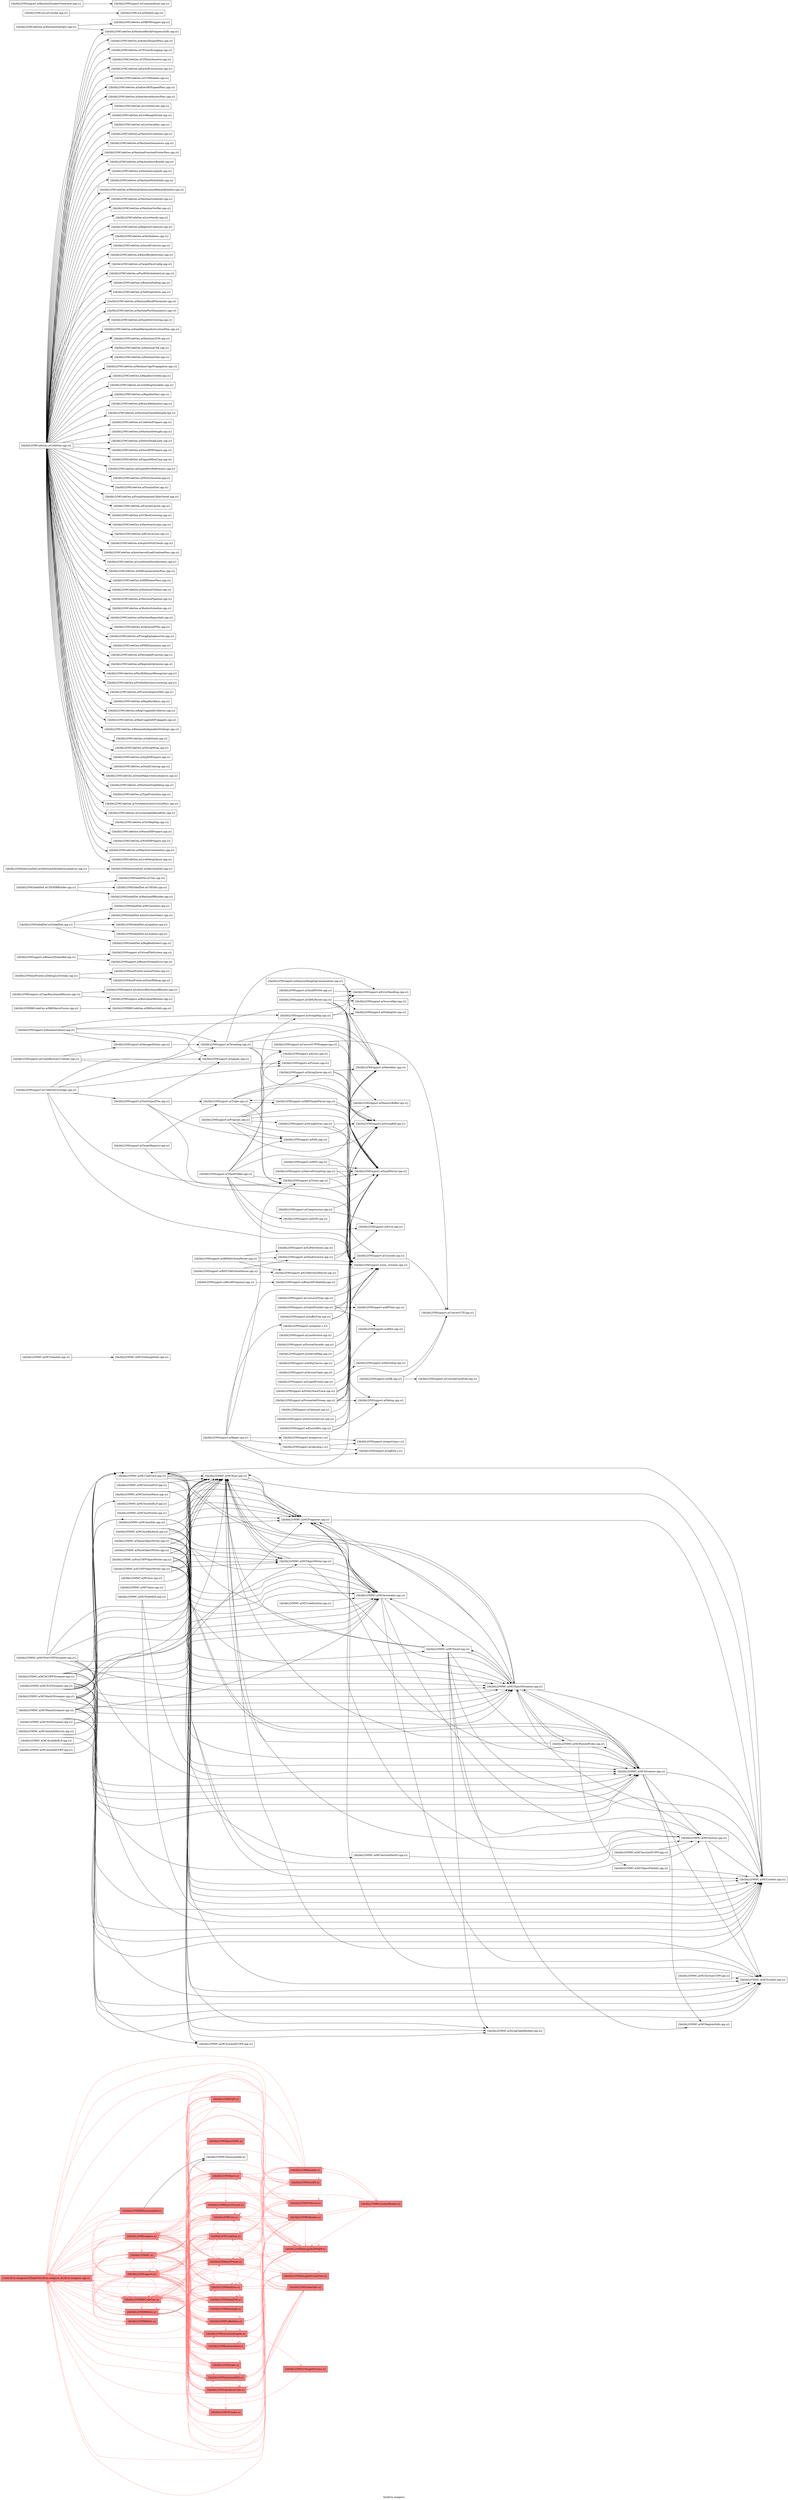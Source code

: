 digraph "bin/llvm-exegesis" {
	label="bin/llvm-exegesis";
	rankdir="LR"
	{ rank=same; Node0x564881014548;  }
	{ rank=same; Node0x56488100dd38; Node0x56488100e698; Node0x56488100eb98; Node0x56488100a778; Node0x56488100aa98; Node0x56488100af98; Node0x56488100b538;  }
	{ rank=same; Node0x56488101ae98; Node0x5648810175b8; Node0x56488100c398; Node0x564880ffcad8; Node0x564881019a98; Node0x564880ffd028; Node0x564880ffd578; Node0x5648810040a8; Node0x5648810102b8; Node0x564880ffffa8; Node0x564880ffc628; Node0x564881013058; Node0x564880ffe298; Node0x56488100fdb8; Node0x5648810105d8; Node0x56488100f1d8; Node0x564881011528; Node0x564881017a68;  }
	{ rank=same; Node0x564880ffe1f8; Node0x56488100e238; Node0x564880ffd8e8; Node0x56488101b398; Node0x564880ffc038; Node0x564880ffbae8; Node0x564881004558; Node0x564881011078;  }

	Node0x564881014548 [shape=record,shape=box,style=filled,fillcolor="1.000000 0.5 1",group=1,label="{tools/llvm-exegesis/CMakeFiles/llvm-exegesis.dir/llvm-exegesis.cpp.o}"];
	Node0x564881014548 -> Node0x56488100dd38[color="1.000000 0.5 1"];
	Node0x564881014548 -> Node0x56488100e698[color="1.000000 0.5 1"];
	Node0x564881014548 -> Node0x56488100eb98[color="1.000000 0.5 1"];
	Node0x564881014548 -> Node0x56488100a778[color="1.000000 0.5 1"];
	Node0x564881014548 -> Node0x56488100aa98[color="1.000000 0.5 1"];
	Node0x564881014548 -> Node0x56488100af98[color="1.000000 0.5 1"];
	Node0x564881014548 -> Node0x56488100b538[color="1.000000 0.5 1"];
	Node0x56488100dd38 [shape=record,shape=box,style=filled,fillcolor="1.000000 0.5 1",group=1,label="{lib/libLLVMMC.a}"];
	Node0x56488100dd38 -> Node0x564881014548[color="1.000000 0.5 1"];
	Node0x56488100dd38 -> Node0x56488100dd38[color="1.000000 0.5 1"];
	Node0x56488100dd38 -> Node0x56488100e698[color="1.000000 0.5 1"];
	Node0x56488100dd38 -> Node0x56488101ae98[color="1.000000 0.5 1"];
	Node0x56488100dd38 -> Node0x56488100a778[color="1.000000 0.5 1"];
	Node0x56488100dd38 -> Node0x5648810175b8[color="1.000000 0.5 1"];
	Node0x56488100e698 [shape=record,shape=box,style=filled,fillcolor="1.000000 0.5 1",group=1,label="{lib/libLLVMSupport.a}"];
	Node0x56488100e698 -> Node0x56488100dd38[color="1.000000 0.5 1"];
	Node0x56488100e698 -> Node0x56488100e698[color="1.000000 0.5 1"];
	Node0x56488100e698 -> Node0x564881014548[color="1.000000 0.5 1"];
	Node0x56488100e698 -> Node0x56488100eb98[color="1.000000 0.5 1"];
	Node0x56488100e698 -> Node0x56488100a778[color="1.000000 0.5 1"];
	Node0x56488100e698 -> Node0x56488100b538[color="1.000000 0.5 1"];
	Node0x56488100e698 -> Node0x56488100c398[color="1.000000 0.5 1"];
	Node0x56488100e698 -> Node0x5648810175b8[color="1.000000 0.5 1"];
	Node0x56488100e698 -> Node0x564880ffcad8[color="1.000000 0.5 1"];
	Node0x56488100e698 -> Node0x564881019a98[color="1.000000 0.5 1"];
	Node0x56488100e698 -> Node0x564880ffd028[color="1.000000 0.5 1"];
	Node0x56488100e698 -> Node0x564880ffd578[color="1.000000 0.5 1"];
	Node0x56488100eb98 [shape=record,shape=box,style=filled,fillcolor="1.000000 0.5 1",group=1,label="{lib/libLLVMX86CodeGen.a}"];
	Node0x56488100eb98 -> Node0x56488100dd38[color="1.000000 0.5 1"];
	Node0x56488100eb98 -> Node0x56488100e698[color="1.000000 0.5 1"];
	Node0x56488100eb98 -> Node0x56488100eb98[color="1.000000 0.5 1"];
	Node0x56488100eb98 -> Node0x56488100a778[color="1.000000 0.5 1"];
	Node0x56488100eb98 -> Node0x56488100af98[color="1.000000 0.5 1"];
	Node0x56488100eb98 -> Node0x56488100c398[color="1.000000 0.5 1"];
	Node0x56488100eb98 -> Node0x5648810175b8[color="1.000000 0.5 1"];
	Node0x56488100eb98 -> Node0x5648810040a8[color="1.000000 0.5 1"];
	Node0x56488100eb98 -> Node0x564881014548[color="1.000000 0.5 1"];
	Node0x56488100eb98 -> Node0x5648810102b8[color="1.000000 0.5 1"];
	Node0x56488100eb98 -> Node0x564880ffffa8[color="1.000000 0.5 1"];
	Node0x56488100eb98 -> Node0x564880ffc628[color="1.000000 0.5 1"];
	Node0x56488100eb98 -> Node0x564881013058[color="1.000000 0.5 1"];
	Node0x56488100eb98 -> Node0x564880ffe298[color="1.000000 0.5 1"];
	Node0x56488100eb98 -> Node0x564880ffd578[color="1.000000 0.5 1"];
	Node0x56488100eb98 -> Node0x564880ffcad8[color="1.000000 0.5 1"];
	Node0x56488100a778 [shape=record,shape=box,style=filled,fillcolor="1.000000 0.5 1",group=1,label="{lib/libLLVMX86Desc.a}"];
	Node0x56488100a778 -> Node0x564881014548[color="1.000000 0.5 1"];
	Node0x56488100a778 -> Node0x56488100dd38[color="1.000000 0.5 1"];
	Node0x56488100a778 -> Node0x56488100e698[color="1.000000 0.5 1"];
	Node0x56488100a778 -> Node0x56488100a778[color="1.000000 0.5 1"];
	Node0x56488100a778 -> Node0x56488100af98[color="1.000000 0.5 1"];
	Node0x56488100a778 -> Node0x56488100fdb8;
	Node0x56488100a778 -> Node0x56488101ae98[color="1.000000 0.5 1"];
	Node0x56488100aa98 [shape=record,shape=box,style=filled,fillcolor="1.000000 0.5 1",group=1,label="{lib/libLLVMX86Disassembler.a}"];
	Node0x56488100aa98 -> Node0x56488100e698[color="1.000000 0.5 1"];
	Node0x56488100aa98 -> Node0x56488100af98[color="1.000000 0.5 1"];
	Node0x56488100aa98 -> Node0x56488100fdb8;
	Node0x56488100af98 [shape=record,shape=box,style=filled,fillcolor="1.000000 0.5 1",group=1,label="{lib/libLLVMX86Info.a}"];
	Node0x56488100af98 -> Node0x56488100e698[color="1.000000 0.5 1"];
	Node0x56488100b538 [shape=record,shape=box,style=filled,fillcolor="1.000000 0.5 1",group=1,label="{lib/libLLVMExegesis.a}"];
	Node0x56488100b538 -> Node0x564881014548[color="1.000000 0.5 1"];
	Node0x56488100b538 -> Node0x56488100dd38[color="1.000000 0.5 1"];
	Node0x56488100b538 -> Node0x56488100e698[color="1.000000 0.5 1"];
	Node0x56488100b538 -> Node0x56488100b538[color="1.000000 0.5 1"];
	Node0x56488100b538 -> Node0x5648810105d8[color="1.000000 0.5 1"];
	Node0x56488100b538 -> Node0x56488100eb98[color="1.000000 0.5 1"];
	Node0x56488100b538 -> Node0x564881013058[color="1.000000 0.5 1"];
	Node0x56488100b538 -> Node0x56488100f1d8[color="1.000000 0.5 1"];
	Node0x56488100b538 -> Node0x564881011528[color="1.000000 0.5 1"];
	Node0x56488100b538 -> Node0x564881017a68[color="1.000000 0.5 1"];
	Node0x56488100b538 -> Node0x5648810175b8[color="1.000000 0.5 1"];
	Node0x56488100b538 -> Node0x564880ffc628[color="1.000000 0.5 1"];
	Node0x56488100b538 -> Node0x564880ffd028[color="1.000000 0.5 1"];
	Node0x56488100b538 -> Node0x5648810040a8[color="1.000000 0.5 1"];
	Node0x56488101ae98 [shape=record,shape=box,style=filled,fillcolor="1.000000 0.5 1",group=1,label="{lib/libLLVMBinaryFormat.a}"];
	Node0x56488101ae98 -> Node0x5648810040a8[color="1.000000 0.5 1"];
	Node0x56488101ae98 -> Node0x56488100e698[color="1.000000 0.5 1"];
	Node0x56488101ae98 -> Node0x564880ffe1f8[color="1.000000 0.5 1"];
	Node0x564881017a18 [shape=record,shape=box,group=0,label="{lib/libLLVMMC.a(MCCodeView.cpp.o)}"];
	Node0x564881017a18 -> Node0x564881018058;
	Node0x564881017a18 -> Node0x564881016b68;
	Node0x564881017a18 -> Node0x564880ffc178;
	Node0x564881017a18 -> Node0x564880ffbea8;
	Node0x564881017a18 -> Node0x564880ffc8f8;
	Node0x564881018058 [shape=record,shape=box,group=0,label="{lib/libLLVMMC.a(MCContext.cpp.o)}"];
	Node0x564881016b68 [shape=record,shape=box,group=0,label="{lib/libLLVMMC.a(MCExpr.cpp.o)}"];
	Node0x564881016b68 -> Node0x564881018058;
	Node0x564881016b68 -> Node0x564881007c08;
	Node0x564881016b68 -> Node0x564880ffc178;
	Node0x564881016b68 -> Node0x564880ffb188;
	Node0x564881016b68 -> Node0x564880ffb048;
	Node0x564880ffc178 [shape=record,shape=box,group=0,label="{lib/libLLVMMC.a(MCFragment.cpp.o)}"];
	Node0x564880ffc178 -> Node0x564881018058;
	Node0x564880ffc178 -> Node0x564881016b68;
	Node0x564880ffc178 -> Node0x564881007c08;
	Node0x564880ffbea8 [shape=record,shape=box,group=0,label="{lib/libLLVMMC.a(MCObjectStreamer.cpp.o)}"];
	Node0x564880ffbea8 -> Node0x564881018058;
	Node0x564880ffbea8 -> Node0x564881017a18;
	Node0x564880ffbea8 -> Node0x564881017248;
	Node0x564880ffbea8 -> Node0x564881016b68;
	Node0x564880ffbea8 -> Node0x564881007c08;
	Node0x564880ffbea8 -> Node0x564880ffc178;
	Node0x564880ffbea8 -> Node0x564880ffd7a8;
	Node0x564880ffbea8 -> Node0x564880ffe3d8;
	Node0x564880ffbea8 -> Node0x564880ffc8f8;
	Node0x564880ffc8f8 [shape=record,shape=box,group=0,label="{lib/libLLVMMC.a(MCStreamer.cpp.o)}"];
	Node0x564880ffc8f8 -> Node0x564881018058;
	Node0x564880ffc8f8 -> Node0x564881017a18;
	Node0x564880ffc8f8 -> Node0x564881016b68;
	Node0x564880ffc8f8 -> Node0x564880ffbea8;
	Node0x564880ffc8f8 -> Node0x564880ffd7a8;
	Node0x564880ffc8f8 -> Node0x564880ffc718;
	Node0x564880ffc8f8 -> Node0x564880ffe3d8;
	Node0x564880ffc8f8 -> Node0x564880ffb048;
	Node0x564881017248 [shape=record,shape=box,group=0,label="{lib/libLLVMMC.a(MCDwarf.cpp.o)}"];
	Node0x564881017248 -> Node0x564881018058;
	Node0x564881017248 -> Node0x564881017a18;
	Node0x564881017248 -> Node0x564881016b68;
	Node0x564881017248 -> Node0x564880ffbea8;
	Node0x564881017248 -> Node0x564880ffc718;
	Node0x564881017248 -> Node0x564880ffe3d8;
	Node0x564881017248 -> Node0x564880ffc8f8;
	Node0x564881017248 -> Node0x564880ffeba8;
	Node0x564880ffc718 [shape=record,shape=box,group=0,label="{lib/libLLVMMC.a(MCRegisterInfo.cpp.o)}"];
	Node0x564880ffe3d8 [shape=record,shape=box,group=0,label="{lib/libLLVMMC.a(MCSection.cpp.o)}"];
	Node0x564880ffe3d8 -> Node0x564881018058;
	Node0x564880ffe3d8 -> Node0x564881016b68;
	Node0x564880ffe3d8 -> Node0x564880ffc178;
	Node0x564880ffe3d8 -> Node0x564880ffb048;
	Node0x564880ffeba8 [shape=record,shape=box,group=0,label="{lib/libLLVMMC.a(StringTableBuilder.cpp.o)}"];
	Node0x564881007c08 [shape=record,shape=box,group=0,label="{lib/libLLVMMC.a(MCAssembler.cpp.o)}"];
	Node0x564881007c08 -> Node0x564881018058;
	Node0x564881007c08 -> Node0x564881017a18;
	Node0x564881007c08 -> Node0x564881017248;
	Node0x564881007c08 -> Node0x564881016b68;
	Node0x564881007c08 -> Node0x564880ffc178;
	Node0x564881007c08 -> Node0x564880ffb048;
	Node0x564880ffb188 [shape=record,shape=box,group=0,label="{lib/libLLVMMC.a(MCObjectWriter.cpp.o)}"];
	Node0x564880ffb188 -> Node0x564881016b68;
	Node0x564880ffb188 -> Node0x564881007c08;
	Node0x564880ffb188 -> Node0x564880ffbea8;
	Node0x564880ffb048 [shape=record,shape=box,group=0,label="{lib/libLLVMMC.a(MCSymbol.cpp.o)}"];
	Node0x564880ffb048 -> Node0x564880ffc178;
	Node0x564880ffd7a8 [shape=record,shape=box,group=0,label="{lib/libLLVMMC.a(MCPseudoProbe.cpp.o)}"];
	Node0x564880ffd7a8 -> Node0x564881016b68;
	Node0x564880ffd7a8 -> Node0x564880ffc178;
	Node0x564880ffd7a8 -> Node0x564880ffbea8;
	Node0x564880ffd7a8 -> Node0x564880ffc948;
	Node0x564880ffd7a8 -> Node0x564880ffc8f8;
	Node0x564880ffc948 [shape=record,shape=box,group=0,label="{lib/libLLVMMC.a(MCObjectFileInfo.cpp.o)}"];
	Node0x564880ffc948 -> Node0x564881018058;
	Node0x564880ffe158 [shape=record,shape=box,group=0,label="{lib/libLLVMMC.a(MCSectionCOFF.cpp.o)}"];
	Node0x564880ffe158 -> Node0x564880ffb048;
	Node0x564880ffdb68 [shape=record,shape=box,group=0,label="{lib/libLLVMMC.a(MCSectionELF.cpp.o)}"];
	Node0x564880ffdb68 -> Node0x564881018058;
	Node0x564880ffdb68 -> Node0x564881016b68;
	Node0x564880fff648 [shape=record,shape=box,group=0,label="{lib/libLLVMMC.a(MCSectionMachO.cpp.o)}"];
	Node0x564880fff648 -> Node0x564880ffe3d8;
	Node0x564880fff468 [shape=record,shape=box,group=0,label="{lib/libLLVMMC.a(MCSectionWasm.cpp.o)}"];
	Node0x564880fff468 -> Node0x564881016b68;
	Node0x564880fff468 -> Node0x564880ffe3d8;
	Node0x564880ffd078 [shape=record,shape=box,group=0,label="{lib/libLLVMMC.a(MCSectionXCOFF.cpp.o)}"];
	Node0x564880ffd078 -> Node0x564880ffe3d8;
	Node0x564880ffb9f8 [shape=record,shape=box,group=0,label="{lib/libLLVMMC.a(MCSchedule.cpp.o)}"];
	Node0x564880ffb9f8 -> Node0x564880ffc1c8;
	Node0x564880ffc1c8 [shape=record,shape=box,group=0,label="{lib/libLLVMMC.a(MCSubtargetInfo.cpp.o)}"];
	Node0x564880fffaa8 [shape=record,shape=box,group=0,label="{lib/libLLVMMC.a(MCSymbolELF.cpp.o)}"];
	Node0x564880fffaa8 -> Node0x564881016b68;
	Node0x564881012518 [shape=record,shape=box,group=0,label="{lib/libLLVMSupport.a(ConvertUTFWrapper.cpp.o)}"];
	Node0x564881012518 -> Node0x56488101c018;
	Node0x564881012518 -> Node0x564881011898;
	Node0x56488101c018 [shape=record,shape=box,group=0,label="{lib/libLLVMSupport.a(SmallVector.cpp.o)}"];
	Node0x564881011898 [shape=record,shape=box,group=0,label="{lib/libLLVMSupport.a(ConvertUTF.cpp.o)}"];
	Node0x5648810162f8 [shape=record,shape=box,group=0,label="{lib/libLLVMSupport.a(ManagedStatic.cpp.o)}"];
	Node0x5648810162f8 -> Node0x5648810218d8;
	Node0x5648810218d8 [shape=record,shape=box,group=0,label="{lib/libLLVMSupport.a(Threading.cpp.o)}"];
	Node0x5648810218d8 -> Node0x56488101c018;
	Node0x5648810218d8 -> Node0x564881001b78;
	Node0x5648810218d8 -> Node0x5648810132d8;
	Node0x5648810218d8 -> Node0x564881015b78;
	Node0x5648810218d8 -> Node0x564881019ea8;
	Node0x5648810218d8 -> Node0x56488101e688;
	Node0x56488101a858 [shape=record,shape=box,group=0,label="{lib/libLLVMSupport.a(MD5.cpp.o)}"];
	Node0x56488101a858 -> Node0x56488101c018;
	Node0x56488101a858 -> Node0x564881020f28;
	Node0x564881020f28 [shape=record,shape=box,group=0,label="{lib/libLLVMSupport.a(raw_ostream.cpp.o)}"];
	Node0x56488101c798 [shape=record,shape=box,group=0,label="{lib/libLLVMSupport.a(SmallPtrSet.cpp.o)}"];
	Node0x56488101c798 -> Node0x5648810132d8;
	Node0x5648810132d8 [shape=record,shape=box,group=0,label="{lib/libLLVMSupport.a(ErrorHandling.cpp.o)}"];
	Node0x56488101d328 [shape=record,shape=box,group=0,label="{lib/libLLVMSupport.a(StringMap.cpp.o)}"];
	Node0x56488101d328 -> Node0x5648810132d8;
	Node0x56488101d328 -> Node0x564881014cc8;
	Node0x564881014cc8 [shape=record,shape=box,group=0,label="{lib/libLLVMSupport.a(FoldingSet.cpp.o)}"];
	Node0x564881001448 [shape=record,shape=box,group=0,label="{lib/libLLVMSupport.a(StringSaver.cpp.o)}"];
	Node0x564881001448 -> Node0x56488101c018;
	Node0x564881001448 -> Node0x564881001b78;
	Node0x564881001448 -> Node0x564881015b78;
	Node0x564881001b78 [shape=record,shape=box,group=0,label="{lib/libLLVMSupport.a(StringRef.cpp.o)}"];
	Node0x564881015b78 [shape=record,shape=box,group=0,label="{lib/libLLVMSupport.a(MemAlloc.cpp.o)}"];
	Node0x564881000278 [shape=record,shape=box,group=0,label="{lib/libLLVMSupport.a(Triple.cpp.o)}"];
	Node0x564881000278 -> Node0x56488101c018;
	Node0x564881000278 -> Node0x564881001b78;
	Node0x564881000278 -> Node0x5648810009a8;
	Node0x564881000278 -> Node0x564881019ea8;
	Node0x5648810009a8 [shape=record,shape=box,group=0,label="{lib/libLLVMSupport.a(ARMTargetParser.cpp.o)}"];
	Node0x5648810009a8 -> Node0x56488101c018;
	Node0x5648810009a8 -> Node0x564881001b78;
	Node0x5648810009a8 -> Node0x564881000278;
	Node0x564881019ea8 [shape=record,shape=box,group=0,label="{lib/libLLVMSupport.a(Twine.cpp.o)}"];
	Node0x564881019ea8 -> Node0x56488101c018;
	Node0x564881019ea8 -> Node0x564881020f28;
	Node0x564881022878 [shape=record,shape=box,group=0,label="{lib/libLLVMSupport.a(YAMLParser.cpp.o)}"];
	Node0x564881022878 -> Node0x56488101c018;
	Node0x564881022878 -> Node0x56488101ba28;
	Node0x564881022878 -> Node0x56488101da08;
	Node0x564881022878 -> Node0x564881001b78;
	Node0x564881022878 -> Node0x5648810132d8;
	Node0x564881022878 -> Node0x564881015b78;
	Node0x564881022878 -> Node0x564881020cf8;
	Node0x564881022878 -> Node0x564881020f28;
	Node0x56488101ba28 [shape=record,shape=box,group=0,label="{lib/libLLVMSupport.a(SourceMgr.cpp.o)}"];
	Node0x56488101da08 [shape=record,shape=box,group=0,label="{lib/libLLVMSupport.a(MemoryBuffer.cpp.o)}"];
	Node0x564881020cf8 [shape=record,shape=box,group=0,label="{lib/libLLVMSupport.a(Unicode.cpp.o)}"];
	Node0x564881020cf8 -> Node0x564881011898;
	Node0x5648810219c8 [shape=record,shape=box,group=0,label="{lib/libLLVMSupport.a(NativeFormatting.cpp.o)}"];
	Node0x5648810219c8 -> Node0x56488101c018;
	Node0x5648810219c8 -> Node0x564881020f28;
	Node0x56488101f628 [shape=record,shape=box,group=0,label="{lib/libLLVMSupport.a(FormatVariadic.cpp.o)}"];
	Node0x56488101f628 -> Node0x56488101c018;
	Node0x56488101f628 -> Node0x564881001b78;
	Node0x56488101d5f8 [shape=record,shape=box,group=0,label="{lib/libLLVMSupport.a(CrashRecoveryContext.cpp.o)}"];
	Node0x56488101d5f8 -> Node0x5648810162f8;
	Node0x56488101d5f8 -> Node0x56488101e098;
	Node0x56488101d5f8 -> Node0x5648810207a8;
	Node0x56488101e098 [shape=record,shape=box,group=0,label="{lib/libLLVMSupport.a(Process.cpp.o)}"];
	Node0x5648810207a8 [shape=record,shape=box,group=0,label="{lib/libLLVMSupport.a(Signals.cpp.o)}"];
	Node0x56488101ec78 [shape=record,shape=box,group=0,label="{lib/libLLVMSupport.a(StringExtras.cpp.o)}"];
	Node0x56488101ec78 -> Node0x56488101c018;
	Node0x56488101ec78 -> Node0x564881001b78;
	Node0x56488101ec78 -> Node0x564881020f28;
	Node0x56488101e4f8 [shape=record,shape=box,group=0,label="{lib/libLLVMSupport.a(Program.cpp.o)}"];
	Node0x56488101e4f8 -> Node0x56488101c018;
	Node0x56488101e4f8 -> Node0x564881001448;
	Node0x56488101e4f8 -> Node0x564881001b78;
	Node0x56488101e4f8 -> Node0x564881015b78;
	Node0x56488101e4f8 -> Node0x564881020f28;
	Node0x56488101e4f8 -> Node0x5648810204d8;
	Node0x56488101e4f8 -> Node0x56488101ec78;
	Node0x56488101e4f8 -> Node0x56488101e688;
	Node0x5648810204d8 [shape=record,shape=box,group=0,label="{lib/libLLVMSupport.a(Path.cpp.o)}"];
	Node0x56488101e688 [shape=record,shape=box,group=0,label="{lib/libLLVMSupport.a(Errno.cpp.o)}"];
	Node0x56488101f448 [shape=record,shape=box,group=0,label="{lib/libLLVMSupport.a(TargetRegistry.cpp.o)}"];
	Node0x56488101f448 -> Node0x564881000278;
	Node0x56488101f448 -> Node0x564881020f28;
	Node0x56488100c398 [shape=record,shape=box,style=filled,fillcolor="1.000000 0.5 1",group=1,label="{lib/libLLVMAsmPrinter.a}"];
	Node0x56488100c398 -> Node0x564881014548[color="1.000000 0.5 1"];
	Node0x56488100c398 -> Node0x56488100dd38[color="1.000000 0.5 1"];
	Node0x56488100c398 -> Node0x56488100e698[color="1.000000 0.5 1"];
	Node0x56488100c398 -> Node0x56488100eb98[color="1.000000 0.5 1"];
	Node0x56488100c398 -> Node0x56488100a778[color="1.000000 0.5 1"];
	Node0x56488100c398 -> Node0x56488100b538[color="1.000000 0.5 1"];
	Node0x56488100c398 -> Node0x56488100c398[color="1.000000 0.5 1"];
	Node0x56488100c398 -> Node0x5648810175b8[color="1.000000 0.5 1"];
	Node0x56488100c398 -> Node0x564880ffffa8[color="1.000000 0.5 1"];
	Node0x56488100c398 -> Node0x564880ffc628[color="1.000000 0.5 1"];
	Node0x56488100c398 -> Node0x5648810040a8[color="1.000000 0.5 1"];
	Node0x56488100c398 -> Node0x56488101ae98[color="1.000000 0.5 1"];
	Node0x56488100c398 -> Node0x56488101b398[color="1.000000 0.5 1"];
	Node0x56488100c398 -> Node0x56488100e238[color="1.000000 0.5 1"];
	Node0x56488100c398 -> Node0x564880ffe1f8[color="1.000000 0.5 1"];
	Node0x56488100c398 -> Node0x564880ffc038[color="1.000000 0.5 1"];
	Node0x5648810175b8 [shape=record,shape=box,style=filled,fillcolor="1.000000 0.5 1",group=1,label="{lib/libLLVMCodeGen.a}"];
	Node0x5648810175b8 -> Node0x56488100e698[color="1.000000 0.5 1"];
	Node0x5648810175b8 -> Node0x56488100eb98[color="1.000000 0.5 1"];
	Node0x5648810175b8 -> Node0x5648810102b8[color="1.000000 0.5 1"];
	Node0x5648810175b8 -> Node0x5648810175b8[color="1.000000 0.5 1"];
	Node0x5648810175b8 -> Node0x564880ffc628[color="1.000000 0.5 1"];
	Node0x5648810175b8 -> Node0x5648810040a8[color="1.000000 0.5 1"];
	Node0x5648810175b8 -> Node0x564881014548[color="1.000000 0.5 1"];
	Node0x5648810175b8 -> Node0x56488100dd38[color="1.000000 0.5 1"];
	Node0x5648810175b8 -> Node0x564881013058[color="1.000000 0.5 1"];
	Node0x5648810175b8 -> Node0x56488100c398[color="1.000000 0.5 1"];
	Node0x5648810175b8 -> Node0x56488100b538[color="1.000000 0.5 1"];
	Node0x5648810175b8 -> Node0x564880ffcad8[color="1.000000 0.5 1"];
	Node0x5648810175b8 -> Node0x56488100a778[color="1.000000 0.5 1"];
	Node0x5648810175b8 -> Node0x56488100e238[color="1.000000 0.5 1"];
	Node0x5648810175b8 -> Node0x564880ffffa8[color="1.000000 0.5 1"];
	Node0x5648810175b8 -> Node0x564880ffe1f8[color="1.000000 0.5 1"];
	Node0x5648810175b8 -> Node0x564880ffd578[color="1.000000 0.5 1"];
	Node0x5648810175b8 -> Node0x564880ffd8e8[color="1.000000 0.5 1"];
	Node0x5648810175b8 -> Node0x564881017a68[color="1.000000 0.5 1"];
	Node0x5648810040a8 [shape=record,shape=box,style=filled,fillcolor="1.000000 0.5 1",group=1,label="{lib/libLLVMCore.a}"];
	Node0x5648810040a8 -> Node0x56488100e698[color="1.000000 0.5 1"];
	Node0x5648810040a8 -> Node0x5648810040a8[color="1.000000 0.5 1"];
	Node0x5648810040a8 -> Node0x564881014548[color="1.000000 0.5 1"];
	Node0x5648810040a8 -> Node0x56488100dd38[color="1.000000 0.5 1"];
	Node0x5648810040a8 -> Node0x5648810102b8[color="1.000000 0.5 1"];
	Node0x5648810040a8 -> Node0x56488100c398[color="1.000000 0.5 1"];
	Node0x5648810040a8 -> Node0x5648810175b8[color="1.000000 0.5 1"];
	Node0x5648810040a8 -> Node0x564880ffc628[color="1.000000 0.5 1"];
	Node0x5648810040a8 -> Node0x56488101ae98[color="1.000000 0.5 1"];
	Node0x5648810040a8 -> Node0x56488100eb98[color="1.000000 0.5 1"];
	Node0x5648810040a8 -> Node0x564880ffcad8[color="1.000000 0.5 1"];
	Node0x5648810040a8 -> Node0x56488100b538[color="1.000000 0.5 1"];
	Node0x5648810040a8 -> Node0x564880ffe298[color="1.000000 0.5 1"];
	Node0x5648810040a8 -> Node0x56488101b398[color="1.000000 0.5 1"];
	Node0x5648810040a8 -> Node0x564880ffbae8[color="1.000000 0.5 1"];
	Node0x5648810040a8 -> Node0x564880ffe1f8[color="1.000000 0.5 1"];
	Node0x5648810040a8 -> Node0x564880ffd8e8[color="1.000000 0.5 1"];
	Node0x5648810102b8 [shape=record,shape=box,style=filled,fillcolor="1.000000 0.5 1",group=1,label="{lib/libLLVMSelectionDAG.a}"];
	Node0x5648810102b8 -> Node0x564881014548[color="1.000000 0.5 1"];
	Node0x5648810102b8 -> Node0x56488100e698[color="1.000000 0.5 1"];
	Node0x5648810102b8 -> Node0x56488100eb98[color="1.000000 0.5 1"];
	Node0x5648810102b8 -> Node0x5648810102b8[color="1.000000 0.5 1"];
	Node0x5648810102b8 -> Node0x564881013058[color="1.000000 0.5 1"];
	Node0x5648810102b8 -> Node0x5648810175b8[color="1.000000 0.5 1"];
	Node0x5648810102b8 -> Node0x564880ffc628[color="1.000000 0.5 1"];
	Node0x5648810102b8 -> Node0x5648810040a8[color="1.000000 0.5 1"];
	Node0x5648810102b8 -> Node0x56488100dd38[color="1.000000 0.5 1"];
	Node0x5648810102b8 -> Node0x56488100b538[color="1.000000 0.5 1"];
	Node0x5648810102b8 -> Node0x564880ffe1f8[color="1.000000 0.5 1"];
	Node0x5648810102b8 -> Node0x564880ffffa8[color="1.000000 0.5 1"];
	Node0x5648810102b8 -> Node0x564880ffcad8[color="1.000000 0.5 1"];
	Node0x5648810102b8 -> Node0x56488100c398[color="1.000000 0.5 1"];
	Node0x564880ffffa8 [shape=record,shape=box,style=filled,fillcolor="1.000000 0.5 1",group=1,label="{lib/libLLVMTarget.a}"];
	Node0x564880ffffa8 -> Node0x56488100dd38[color="1.000000 0.5 1"];
	Node0x564880ffffa8 -> Node0x56488100e698[color="1.000000 0.5 1"];
	Node0x564880ffffa8 -> Node0x56488100eb98[color="1.000000 0.5 1"];
	Node0x564880ffffa8 -> Node0x56488100c398[color="1.000000 0.5 1"];
	Node0x564880ffffa8 -> Node0x564880ffffa8[color="1.000000 0.5 1"];
	Node0x564880ffffa8 -> Node0x5648810040a8[color="1.000000 0.5 1"];
	Node0x564880ffffa8 -> Node0x564881014548[color="1.000000 0.5 1"];
	Node0x564880ffffa8 -> Node0x5648810102b8[color="1.000000 0.5 1"];
	Node0x564880ffffa8 -> Node0x56488100f1d8[color="1.000000 0.5 1"];
	Node0x564880ffffa8 -> Node0x564880ffc628[color="1.000000 0.5 1"];
	Node0x564880ffc628 [shape=record,shape=box,style=filled,fillcolor="1.000000 0.5 1",group=1,label="{lib/libLLVMAnalysis.a}"];
	Node0x564880ffc628 -> Node0x564881014548[color="1.000000 0.5 1"];
	Node0x564880ffc628 -> Node0x56488100e698[color="1.000000 0.5 1"];
	Node0x564880ffc628 -> Node0x56488100eb98[color="1.000000 0.5 1"];
	Node0x564880ffc628 -> Node0x564880ffc628[color="1.000000 0.5 1"];
	Node0x564880ffc628 -> Node0x5648810040a8[color="1.000000 0.5 1"];
	Node0x564880ffc628 -> Node0x56488100dd38[color="1.000000 0.5 1"];
	Node0x564880ffc628 -> Node0x5648810175b8[color="1.000000 0.5 1"];
	Node0x564880ffc628 -> Node0x564880ffcad8[color="1.000000 0.5 1"];
	Node0x564880ffc628 -> Node0x5648810102b8[color="1.000000 0.5 1"];
	Node0x564880ffc628 -> Node0x56488100b538[color="1.000000 0.5 1"];
	Node0x564880ffc628 -> Node0x564881013058[color="1.000000 0.5 1"];
	Node0x564880ffc628 -> Node0x56488100c398[color="1.000000 0.5 1"];
	Node0x564880ffc628 -> Node0x564880ffd8e8[color="1.000000 0.5 1"];
	Node0x564880ffc628 -> Node0x564880ffd578[color="1.000000 0.5 1"];
	Node0x564881005818 [shape=record,shape=box,group=0,label="{lib/libLLVMSupport.a(BranchProbability.cpp.o)}"];
	Node0x564881005818 -> Node0x564881020f28;
	Node0x564881017018 [shape=record,shape=box,group=0,label="{lib/libLLVMSupport.a(KnownBits.cpp.o)}"];
	Node0x564881017018 -> Node0x5648810209d8;
	Node0x564881017018 -> Node0x5648810130a8;
	Node0x564881017018 -> Node0x564881020f28;
	Node0x5648810209d8 [shape=record,shape=box,group=0,label="{lib/libLLVMSupport.a(APInt.cpp.o)}"];
	Node0x5648810130a8 [shape=record,shape=box,group=0,label="{lib/libLLVMSupport.a(Debug.cpp.o)}"];
	Node0x564881013058 [shape=record,shape=box,style=filled,fillcolor="1.000000 0.5 1",group=1,label="{lib/libLLVMGlobalISel.a}"];
	Node0x564881013058 -> Node0x56488100e698[color="1.000000 0.5 1"];
	Node0x564881013058 -> Node0x56488100eb98[color="1.000000 0.5 1"];
	Node0x564881013058 -> Node0x5648810175b8[color="1.000000 0.5 1"];
	Node0x564881013058 -> Node0x5648810040a8[color="1.000000 0.5 1"];
	Node0x564881013058 -> Node0x564881013058[color="1.000000 0.5 1"];
	Node0x564881013058 -> Node0x56488100b538[color="1.000000 0.5 1"];
	Node0x564881013058 -> Node0x564881014548[color="1.000000 0.5 1"];
	Node0x564881013058 -> Node0x56488100dd38[color="1.000000 0.5 1"];
	Node0x564881013058 -> Node0x5648810102b8[color="1.000000 0.5 1"];
	Node0x564881013058 -> Node0x56488100c398[color="1.000000 0.5 1"];
	Node0x564881013058 -> Node0x564880ffffa8[color="1.000000 0.5 1"];
	Node0x564881013058 -> Node0x564880ffc628[color="1.000000 0.5 1"];
	Node0x564881013058 -> Node0x564880ffcad8[color="1.000000 0.5 1"];
	Node0x564881019fe8 [shape=record,shape=box,group=0,label="{lib/libLLVMSupport.a(LowLevelType.cpp.o)}"];
	Node0x564881019fe8 -> Node0x564881020f28;
	Node0x56488101d8c8 [shape=record,shape=box,group=0,label="{lib/libLLVMSupport.a(CodeGenCoverage.cpp.o)}"];
	Node0x56488101d8c8 -> Node0x5648810132d8;
	Node0x56488101d8c8 -> Node0x564881019ea8;
	Node0x56488101d8c8 -> Node0x564881020f28;
	Node0x56488101d8c8 -> Node0x56488101e098;
	Node0x56488101d8c8 -> Node0x5648810218d8;
	Node0x56488101d8c8 -> Node0x564881004d28;
	Node0x564881004d28 [shape=record,shape=box,group=0,label="{lib/libLLVMSupport.a(ToolOutputFile.cpp.o)}"];
	Node0x564881004d28 -> Node0x564881000278;
	Node0x564881004d28 -> Node0x564881020f28;
	Node0x564881004d28 -> Node0x5648810204d8;
	Node0x564881004d28 -> Node0x5648810207a8;
	Node0x564881004008 [shape=record,shape=box,group=0,label="{lib/libLLVMX86CodeGen.a(X86MacroFusion.cpp.o)}"];
	Node0x564881004008 -> Node0x564881006a88;
	Node0x564881006a88 [shape=record,shape=box,group=0,label="{lib/libLLVMX86CodeGen.a(X86InstrInfo.cpp.o)}"];
	Node0x564880ffe298 [shape=record,shape=box,style=filled,fillcolor="1.000000 0.5 1",group=1,label="{lib/libLLVMCFGuard.a}"];
	Node0x564880ffe298 -> Node0x56488100e698[color="1.000000 0.5 1"];
	Node0x564880ffe298 -> Node0x56488100eb98[color="1.000000 0.5 1"];
	Node0x564880ffe298 -> Node0x5648810040a8[color="1.000000 0.5 1"];
	Node0x564881009aa8 [shape=record,shape=box,group=0,label="{lib/libLLVMSupport.a(DynamicLibrary.cpp.o)}"];
	Node0x564881009aa8 -> Node0x56488101d328;
	Node0x564881009aa8 -> Node0x5648810162f8;
	Node0x564881009aa8 -> Node0x564881015b78;
	Node0x564881009aa8 -> Node0x5648810207a8;
	Node0x564881009aa8 -> Node0x5648810218d8;
	Node0x564880ffd578 [shape=record,shape=box,style=filled,fillcolor="1.000000 0.5 1",group=1,label="{lib/libLLVMProfileData.a}"];
	Node0x564880ffd578 -> Node0x564881014548[color="1.000000 0.5 1"];
	Node0x564880ffd578 -> Node0x56488100dd38[color="1.000000 0.5 1"];
	Node0x564880ffd578 -> Node0x56488100e698[color="1.000000 0.5 1"];
	Node0x564880ffd578 -> Node0x56488100b538[color="1.000000 0.5 1"];
	Node0x564880ffd578 -> Node0x5648810040a8[color="1.000000 0.5 1"];
	Node0x564880ffd578 -> Node0x56488100a778[color="1.000000 0.5 1"];
	Node0x564880ffd578 -> Node0x564880ffd578[color="1.000000 0.5 1"];
	Node0x564880ffd578 -> Node0x56488100eb98[color="1.000000 0.5 1"];
	Node0x564880ffd578 -> Node0x564881011528[color="1.000000 0.5 1"];
	Node0x564880ffd578 -> Node0x564880ffe1f8[color="1.000000 0.5 1"];
	Node0x564880ffcad8 [shape=record,shape=box,style=filled,fillcolor="1.000000 0.5 1",group=1,label="{lib/libLLVMTransformUtils.a}"];
	Node0x564880ffcad8 -> Node0x56488100dd38[color="1.000000 0.5 1"];
	Node0x564880ffcad8 -> Node0x56488100e698[color="1.000000 0.5 1"];
	Node0x564880ffcad8 -> Node0x56488100eb98[color="1.000000 0.5 1"];
	Node0x564880ffcad8 -> Node0x5648810175b8[color="1.000000 0.5 1"];
	Node0x564880ffcad8 -> Node0x564880ffcad8[color="1.000000 0.5 1"];
	Node0x564880ffcad8 -> Node0x564880ffc628[color="1.000000 0.5 1"];
	Node0x564880ffcad8 -> Node0x5648810040a8[color="1.000000 0.5 1"];
	Node0x564880ffcad8 -> Node0x564880ffd8e8[color="1.000000 0.5 1"];
	Node0x564880ffcad8 -> Node0x564881014548[color="1.000000 0.5 1"];
	Node0x564880ffcad8 -> Node0x56488100c398[color="1.000000 0.5 1"];
	Node0x564880ffcad8 -> Node0x5648810102b8[color="1.000000 0.5 1"];
	Node0x564880ffcad8 -> Node0x564880ffe298[color="1.000000 0.5 1"];
	Node0x564880ffcad8 -> Node0x564880ffe1f8[color="1.000000 0.5 1"];
	Node0x564880ffcad8 -> Node0x564881013058[color="1.000000 0.5 1"];
	Node0x56488101f538 [shape=record,shape=box,group=0,label="{lib/libLLVMMC.a(MCInstPrinter.cpp.o)}"];
	Node0x56488101f538 -> Node0x564881016b68;
	Node0x56488100fdb8 [shape=record,shape=box,group=0,label="{lib/libLLVMMCDisassembler.a}"];
	Node0x56488100ed78 [shape=record,shape=box,group=0,label="{lib/libLLVMMC.a(MCAsmInfo.cpp.o)}"];
	Node0x56488100ed78 -> Node0x564881018058;
	Node0x56488100ed78 -> Node0x564881016b68;
	Node0x56488100ed78 -> Node0x564880ffc8f8;
	Node0x56488100dba8 [shape=record,shape=box,group=0,label="{lib/libLLVMMC.a(MCAsmBackend.cpp.o)}"];
	Node0x56488100dba8 -> Node0x564881016b68;
	Node0x56488100dba8 -> Node0x564881007c08;
	Node0x56488100dba8 -> Node0x564880ffbea8;
	Node0x56488100dba8 -> Node0x564880ffc8f8;
	Node0x56488100cd48 [shape=record,shape=box,group=0,label="{lib/libLLVMMC.a(WasmObjectWriter.cpp.o)}"];
	Node0x56488100cd48 -> Node0x564881018058;
	Node0x56488100cd48 -> Node0x564881017248;
	Node0x56488100cd48 -> Node0x564881016b68;
	Node0x56488100cd48 -> Node0x564881007c08;
	Node0x56488100cd48 -> Node0x564880ffc178;
	Node0x56488100cd48 -> Node0x564880ffbea8;
	Node0x56488100cd48 -> Node0x564880ffb188;
	Node0x56488100cb18 [shape=record,shape=box,group=0,label="{lib/libLLVMMC.a(MachObjectWriter.cpp.o)}"];
	Node0x56488100cb18 -> Node0x564881018058;
	Node0x56488100cb18 -> Node0x564881016b68;
	Node0x56488100cb18 -> Node0x564881007c08;
	Node0x56488100cb18 -> Node0x564880ffc178;
	Node0x56488100cb18 -> Node0x564880ffbea8;
	Node0x56488100cb18 -> Node0x564880ffb188;
	Node0x56488100cb18 -> Node0x564880fff648;
	Node0x56488100cb18 -> Node0x564880ffb048;
	Node0x56488100cb18 -> Node0x564880ffeba8;
	Node0x564881005ea8 [shape=record,shape=box,group=0,label="{lib/libLLVMSupport.a(Compression.cpp.o)}"];
	Node0x564881005ea8 -> Node0x56488101c018;
	Node0x564881005ea8 -> Node0x564881013f58;
	Node0x564881013f58 [shape=record,shape=box,group=0,label="{lib/libLLVMSupport.a(Error.cpp.o)}"];
	Node0x564881006178 [shape=record,shape=box,group=0,label="{lib/libLLVMMC.a(WinCOFFObjectWriter.cpp.o)}"];
	Node0x564881006178 -> Node0x564881018058;
	Node0x564881006178 -> Node0x564881016b68;
	Node0x564881006178 -> Node0x564881007c08;
	Node0x564881006178 -> Node0x564880ffc178;
	Node0x564881006178 -> Node0x564880ffb188;
	Node0x564881006178 -> Node0x564880ffb048;
	Node0x564881006178 -> Node0x564880ffeba8;
	Node0x564881004d78 [shape=record,shape=box,group=0,label="{lib/libLLVMMC.a(XCOFFObjectWriter.cpp.o)}"];
	Node0x564881004d78 -> Node0x564881016b68;
	Node0x564881004d78 -> Node0x564881007c08;
	Node0x564881004d78 -> Node0x564880ffc178;
	Node0x564881004d78 -> Node0x564880ffbea8;
	Node0x564881004d78 -> Node0x564880ffb188;
	Node0x564881004d78 -> Node0x564880fff288;
	Node0x564881004d78 -> Node0x564880ffeba8;
	Node0x564880fff288 [shape=record,shape=box,group=0,label="{lib/libLLVMMC.a(MCSymbolXCOFF.cpp.o)}"];
	Node0x564881004a08 [shape=record,shape=box,group=0,label="{lib/libLLVMMC.a(MCInst.cpp.o)}"];
	Node0x564881004a08 -> Node0x564881016b68;
	Node0x5648810039c8 [shape=record,shape=box,group=0,label="{lib/libLLVMMC.a(MCAsmInfoDarwin.cpp.o)}"];
	Node0x5648810039c8 -> Node0x56488100ed78;
	Node0x564881001b28 [shape=record,shape=box,group=0,label="{lib/libLLVMMC.a(MCAsmInfoELF.cpp.o)}"];
	Node0x564881001b28 -> Node0x564881018058;
	Node0x564881001b28 -> Node0x56488100ed78;
	Node0x564881001858 [shape=record,shape=box,group=0,label="{lib/libLLVMMC.a(MCAsmInfoCOFF.cpp.o)}"];
	Node0x564881001858 -> Node0x56488100ed78;
	Node0x56488101fd08 [shape=record,shape=box,group=0,label="{lib/libLLVMMC.a(MCCodeEmitter.cpp.o)}"];
	Node0x56488101fd08 -> Node0x564881007c08;
	Node0x56488101e0e8 [shape=record,shape=box,group=0,label="{lib/libLLVMMC.a(MCValue.cpp.o)}"];
	Node0x56488101e0e8 -> Node0x564881016b68;
	Node0x564880fff418 [shape=record,shape=box,group=0,label="{lib/libLLVMMC.a(MCWin64EH.cpp.o)}"];
	Node0x564880fff418 -> Node0x564881018058;
	Node0x564880fff418 -> Node0x564881016b68;
	Node0x564880fff418 -> Node0x564880ffc8f8;
	Node0x564880ffd9d8 [shape=record,shape=box,group=0,label="{lib/libLLVMMC.a(MCWinCOFFStreamer.cpp.o)}"];
	Node0x564880ffd9d8 -> Node0x564881018058;
	Node0x564880ffd9d8 -> Node0x564881017a18;
	Node0x564880ffd9d8 -> Node0x564881016b68;
	Node0x564880ffd9d8 -> Node0x564881007c08;
	Node0x564880ffd9d8 -> Node0x564880ffc178;
	Node0x564880ffd9d8 -> Node0x564880ffbea8;
	Node0x564880ffd9d8 -> Node0x564880ffc8f8;
	Node0x564880ffd9d8 -> Node0x564880ffb048;
	Node0x5648810105d8 [shape=record,shape=box,style=filled,fillcolor="1.000000 0.5 1",group=1,label="{lib/libLLVMObjectYAML.a}"];
	Node0x5648810105d8 -> Node0x56488100e698[color="1.000000 0.5 1"];
	Node0x564881020758 [shape=record,shape=box,group=0,label="{lib/libLLVMSupport.a(LineIterator.cpp.o)}"];
	Node0x564881020758 -> Node0x56488101da08;
	Node0x56488101c068 [shape=record,shape=box,group=0,label="{lib/libLLVMSupport.a(VersionTuple.cpp.o)}"];
	Node0x56488101c068 -> Node0x564881020f28;
	Node0x56488100f1d8 [shape=record,shape=box,style=filled,fillcolor="1.000000 0.5 1",group=1,label="{lib/libLLVMMCJIT.a}"];
	Node0x56488100f1d8 -> Node0x564881014548[color="1.000000 0.5 1"];
	Node0x56488100f1d8 -> Node0x56488100e698[color="1.000000 0.5 1"];
	Node0x56488100f1d8 -> Node0x56488100b538[color="1.000000 0.5 1"];
	Node0x56488100f1d8 -> Node0x564881011528[color="1.000000 0.5 1"];
	Node0x56488100f1d8 -> Node0x564881017a68[color="1.000000 0.5 1"];
	Node0x56488100f1d8 -> Node0x564880ffffa8[color="1.000000 0.5 1"];
	Node0x56488100f1d8 -> Node0x564880ffd028[color="1.000000 0.5 1"];
	Node0x56488100f1d8 -> Node0x5648810040a8[color="1.000000 0.5 1"];
	Node0x564881011528 [shape=record,shape=box,style=filled,fillcolor="1.000000 0.5 1",group=1,label="{lib/libLLVMExecutionEngine.a}"];
	Node0x564881011528 -> Node0x564881014548[color="1.000000 0.5 1"];
	Node0x564881011528 -> Node0x56488100e698[color="1.000000 0.5 1"];
	Node0x564881011528 -> Node0x56488100eb98[color="1.000000 0.5 1"];
	Node0x564881011528 -> Node0x5648810102b8[color="1.000000 0.5 1"];
	Node0x564881011528 -> Node0x56488100dd38[color="1.000000 0.5 1"];
	Node0x564881011528 -> Node0x56488100b538[color="1.000000 0.5 1"];
	Node0x564881011528 -> Node0x56488100c398[color="1.000000 0.5 1"];
	Node0x564881011528 -> Node0x564880ffe1f8[color="1.000000 0.5 1"];
	Node0x564881011528 -> Node0x56488100f1d8[color="1.000000 0.5 1"];
	Node0x564881011528 -> Node0x5648810040a8[color="1.000000 0.5 1"];
	Node0x564881011528 -> Node0x564881011528[color="1.000000 0.5 1"];
	Node0x564881011528 -> Node0x564881011078[color="1.000000 0.5 1"];
	Node0x564881011528 -> Node0x564880ffd028[color="1.000000 0.5 1"];
	Node0x564881011528 -> Node0x564881017a68[color="1.000000 0.5 1"];
	Node0x564881017a68 [shape=record,shape=box,style=filled,fillcolor="1.000000 0.5 1",group=1,label="{lib/libLLVMRuntimeDyld.a}"];
	Node0x564881017a68 -> Node0x56488100e698[color="1.000000 0.5 1"];
	Node0x564881017a68 -> Node0x56488100e238[color="1.000000 0.5 1"];
	Node0x564881017a68 -> Node0x56488100f1d8[color="1.000000 0.5 1"];
	Node0x564881017a68 -> Node0x564881017a68[color="1.000000 0.5 1"];
	Node0x564881017a68 -> Node0x5648810040a8[color="1.000000 0.5 1"];
	Node0x564881017a68 -> Node0x56488100b538[color="1.000000 0.5 1"];
	Node0x564881017a68 -> Node0x564881014548[color="1.000000 0.5 1"];
	Node0x564881017a68 -> Node0x56488100dd38[color="1.000000 0.5 1"];
	Node0x564881017a68 -> Node0x564880ffe1f8[color="1.000000 0.5 1"];
	Node0x564881017a68 -> Node0x564880ffd028[color="1.000000 0.5 1"];
	Node0x564881017a68 -> Node0x56488100eb98[color="1.000000 0.5 1"];
	Node0x564881017a68 -> Node0x564881011528[color="1.000000 0.5 1"];
	Node0x564881017a68 -> Node0x56488100a778[color="1.000000 0.5 1"];
	Node0x564880ffd028 [shape=record,shape=box,style=filled,fillcolor="1.000000 0.5 1",group=1,label="{lib/libLLVMObject.a}"];
	Node0x564880ffd028 -> Node0x564881014548[color="1.000000 0.5 1"];
	Node0x564880ffd028 -> Node0x56488100e698[color="1.000000 0.5 1"];
	Node0x564880ffd028 -> Node0x56488100b538[color="1.000000 0.5 1"];
	Node0x564880ffd028 -> Node0x564880ffe1f8[color="1.000000 0.5 1"];
	Node0x564880ffd028 -> Node0x56488100f1d8[color="1.000000 0.5 1"];
	Node0x564880ffd028 -> Node0x564880ffd028[color="1.000000 0.5 1"];
	Node0x564880ffd028 -> Node0x56488101ae98[color="1.000000 0.5 1"];
	Node0x564880ffd028 -> Node0x56488100dd38[color="1.000000 0.5 1"];
	Node0x564880ffd028 -> Node0x564881017a68[color="1.000000 0.5 1"];
	Node0x564880ffd028 -> Node0x564880ffbae8[color="1.000000 0.5 1"];
	Node0x564880ffd028 -> Node0x5648810040a8[color="1.000000 0.5 1"];
	Node0x564880ffd028 -> Node0x56488100eb98[color="1.000000 0.5 1"];
	Node0x564880ffd028 -> Node0x56488100c398[color="1.000000 0.5 1"];
	Node0x564880ffd028 -> Node0x56488100e238[color="1.000000 0.5 1"];
	Node0x564880ffd028 -> Node0x564881004558[color="1.000000 0.5 1"];
	Node0x564881019ae8 [shape=record,shape=box,group=0,label="{lib/libLLVMExegesis.a(UopsBenchmarkRunner.cpp.o)}"];
	Node0x564881019ae8 -> Node0x564881015308;
	Node0x564881019ae8 -> Node0x56488101aa38;
	Node0x564881015308 [shape=record,shape=box,group=0,label="{lib/libLLVMExegesis.a(LatencyBenchmarkRunner.cpp.o)}"];
	Node0x56488101aa38 [shape=record,shape=box,group=0,label="{lib/libLLVMExegesis.a(BenchmarkRunner.cpp.o)}"];
	Node0x56488101b398 [shape=record,shape=box,style=filled,fillcolor="1.000000 0.5 1",group=1,label="{lib/libLLVMRemarks.a}"];
	Node0x56488101b398 -> Node0x56488100e698[color="1.000000 0.5 1"];
	Node0x56488101b398 -> Node0x564880ffbae8[color="1.000000 0.5 1"];
	Node0x56488101b398 -> Node0x56488100dd38[color="1.000000 0.5 1"];
	Node0x56488101b398 -> Node0x56488100b538[color="1.000000 0.5 1"];
	Node0x56488101b398 -> Node0x564880ffe1f8[color="1.000000 0.5 1"];
	Node0x56488101b398 -> Node0x564881014548[color="1.000000 0.5 1"];
	Node0x56488101b398 -> Node0x564880ffd028[color="1.000000 0.5 1"];
	Node0x56488101b398 -> Node0x56488101a538[color="1.000000 0.5 1"];
	Node0x56488101b398 -> Node0x5648810175b8[color="1.000000 0.5 1"];
	Node0x56488100e238 [shape=record,shape=box,style=filled,fillcolor="1.000000 0.5 1",group=1,label="{lib/libLLVMMCParser.a}"];
	Node0x56488100e238 -> Node0x564881014548[color="1.000000 0.5 1"];
	Node0x56488100e238 -> Node0x56488100dd38[color="1.000000 0.5 1"];
	Node0x56488100e238 -> Node0x56488100e698[color="1.000000 0.5 1"];
	Node0x56488100e238 -> Node0x56488100e238[color="1.000000 0.5 1"];
	Node0x56488100e238 -> Node0x56488100c398[color="1.000000 0.5 1"];
	Node0x564880ffe1f8 [shape=record,shape=box,style=filled,fillcolor="1.000000 0.5 1",group=1,label="{lib/libLLVMDebugInfoDWARF.a}"];
	Node0x564880ffe1f8 -> Node0x56488100dd38[color="1.000000 0.5 1"];
	Node0x564880ffe1f8 -> Node0x56488100e698[color="1.000000 0.5 1"];
	Node0x564880ffe1f8 -> Node0x56488100a778[color="1.000000 0.5 1"];
	Node0x564880ffe1f8 -> Node0x56488101ae98[color="1.000000 0.5 1"];
	Node0x564880ffe1f8 -> Node0x564881014548[color="1.000000 0.5 1"];
	Node0x564880ffe1f8 -> Node0x56488100c398[color="1.000000 0.5 1"];
	Node0x564880ffe1f8 -> Node0x564880ffd028[color="1.000000 0.5 1"];
	Node0x564880ffe1f8 -> Node0x56488100b538[color="1.000000 0.5 1"];
	Node0x564880ffe1f8 -> Node0x564880ffe1f8[color="1.000000 0.5 1"];
	Node0x564880ffe1f8 -> Node0x56488100eb98[color="1.000000 0.5 1"];
	Node0x564881007e38 [shape=record,shape=box,group=0,label="{lib/libLLVMSupport.a(DJB.cpp.o)}"];
	Node0x564881007e38 -> Node0x564881011898;
	Node0x564881007e38 -> Node0x5648810099b8;
	Node0x5648810099b8 [shape=record,shape=box,group=0,label="{lib/libLLVMSupport.a(UnicodeCaseFold.cpp.o)}"];
	Node0x56488100c758 [shape=record,shape=box,group=0,label="{lib/libLLVMAsmPrinter.a(DebugLocStream.cpp.o)}"];
	Node0x56488100c758 -> Node0x564881019908;
	Node0x56488100c758 -> Node0x564881008ab8;
	Node0x564881019908 [shape=record,shape=box,group=0,label="{lib/libLLVMAsmPrinter.a(AsmPrinter.cpp.o)}"];
	Node0x564881008ab8 [shape=record,shape=box,group=0,label="{lib/libLLVMAsmPrinter.a(DwarfDebug.cpp.o)}"];
	Node0x564880ffc038 [shape=record,shape=box,style=filled,fillcolor="1.000000 0.5 1",group=1,label="{lib/libLLVMDebugInfoCodeView.a}"];
	Node0x564880ffc038 -> Node0x564881014548[color="1.000000 0.5 1"];
	Node0x564880ffc038 -> Node0x56488100e698[color="1.000000 0.5 1"];
	Node0x564880ffc038 -> Node0x564880ffc038[color="1.000000 0.5 1"];
	Node0x564880ffc038 -> Node0x56488100c398[color="1.000000 0.5 1"];
	Node0x564880ffc038 -> Node0x56488100dd38[color="1.000000 0.5 1"];
	Node0x564880ffc038 -> Node0x564880ffcad8[color="1.000000 0.5 1"];
	Node0x564880ffc038 -> Node0x564880ffd578[color="1.000000 0.5 1"];
	Node0x564880ffc038 -> Node0x56488100b538[color="1.000000 0.5 1"];
	Node0x564881022e68 [shape=record,shape=box,group=0,label="{lib/libLLVMSupport.a(BinaryStreamRef.cpp.o)}"];
	Node0x564881022e68 -> Node0x564881021ec8;
	Node0x564881022e68 -> Node0x564881022698;
	Node0x564881021ec8 [shape=record,shape=box,group=0,label="{lib/libLLVMSupport.a(VirtualFileSystem.cpp.o)}"];
	Node0x564881022698 [shape=record,shape=box,group=0,label="{lib/libLLVMSupport.a(BinaryStreamError.cpp.o)}"];
	Node0x564881013e18 [shape=record,shape=box,group=0,label="{lib/libLLVMSupport.a(DataExtractor.cpp.o)}"];
	Node0x564881013e18 -> Node0x564881001b78;
	Node0x564881013e18 -> Node0x564881013f58;
	Node0x564881013e18 -> Node0x564881020f28;
	Node0x564881013f08 [shape=record,shape=box,group=0,label="{lib/libLLVMSupport.a(ScopedPrinter.cpp.o)}"];
	Node0x564881013f08 -> Node0x564881020f28;
	Node0x5648810107b8 [shape=record,shape=box,group=0,label="{lib/libLLVMSupport.a(Optional.cpp.o)}"];
	Node0x5648810107b8 -> Node0x564881020f28;
	Node0x564881002078 [shape=record,shape=box,group=0,label="{lib/libLLVMGlobalISel.a(GlobalISel.cpp.o)}"];
	Node0x564881002078 -> Node0x564881002348;
	Node0x564881002078 -> Node0x564881008f18;
	Node0x564881002078 -> Node0x564881021a68;
	Node0x564881002078 -> Node0x564881011118;
	Node0x564881002078 -> Node0x56488100fe08;
	Node0x564881002348 [shape=record,shape=box,group=0,label="{lib/libLLVMGlobalISel.a(IRTranslator.cpp.o)}"];
	Node0x564881008f18 [shape=record,shape=box,group=0,label="{lib/libLLVMGlobalISel.a(InstructionSelect.cpp.o)}"];
	Node0x564881021a68 [shape=record,shape=box,group=0,label="{lib/libLLVMGlobalISel.a(Legalizer.cpp.o)}"];
	Node0x564881011118 [shape=record,shape=box,group=0,label="{lib/libLLVMGlobalISel.a(Localizer.cpp.o)}"];
	Node0x56488100fe08 [shape=record,shape=box,group=0,label="{lib/libLLVMGlobalISel.a(RegBankSelect.cpp.o)}"];
	Node0x564881007a28 [shape=record,shape=box,group=0,label="{lib/libLLVMGlobalISel.a(CSEMIRBuilder.cpp.o)}"];
	Node0x564881007a28 -> Node0x564881009788;
	Node0x564881007a28 -> Node0x564881001178;
	Node0x564881007a28 -> Node0x5648810100d8;
	Node0x564881009788 [shape=record,shape=box,group=0,label="{lib/libLLVMGlobalISel.a(Utils.cpp.o)}"];
	Node0x564881001178 [shape=record,shape=box,group=0,label="{lib/libLLVMGlobalISel.a(CSEInfo.cpp.o)}"];
	Node0x5648810100d8 [shape=record,shape=box,group=0,label="{lib/libLLVMGlobalISel.a(MachineIRBuilder.cpp.o)}"];
	Node0x56488100f228 [shape=record,shape=box,group=0,label="{lib/libLLVMSupport.a(BlockFrequency.cpp.o)}"];
	Node0x56488100f228 -> Node0x564881005818;
	Node0x564881008748 [shape=record,shape=box,group=0,label="{lib/libLLVMSupport.a(IntervalMap.cpp.o)}"];
	Node0x564881008748 -> Node0x56488101c018;
	Node0x564881006268 [shape=record,shape=box,group=0,label="{lib/libLLVMSelectionDAG.a(SelectionDAGAddressAnalysis.cpp.o)}"];
	Node0x564881006268 -> Node0x564881005048;
	Node0x564881005048 [shape=record,shape=box,group=0,label="{lib/libLLVMSelectionDAG.a(SelectionDAG.cpp.o)}"];
	Node0x564881011078 [shape=record,shape=box,style=filled,fillcolor="1.000000 0.5 1",group=1,label="{lib/libLLVMOrcTargetProcess.a}"];
	Node0x564881011078 -> Node0x56488100e698[color="1.000000 0.5 1"];
	Node0x56488100e1e8 [shape=record,shape=box,group=0,label="{lib/libLLVMSupport.a(IntEqClasses.cpp.o)}"];
	Node0x56488100e1e8 -> Node0x56488101c018;
	Node0x56488101a3a8 [shape=record,shape=box,group=0,label="{lib/libLLVMSupport.a(FormattedStream.cpp.o)}"];
	Node0x56488101a3a8 -> Node0x56488101c018;
	Node0x56488101a3a8 -> Node0x564881011898;
	Node0x56488101a3a8 -> Node0x5648810130a8;
	Node0x56488101a3a8 -> Node0x564881020cf8;
	Node0x56488101a3a8 -> Node0x564881020f28;
	Node0x5648810192c8 [shape=record,shape=box,group=0,label="{lib/libLLVMMC.a(MCXCOFFStreamer.cpp.o)}"];
	Node0x5648810192c8 -> Node0x564881017a18;
	Node0x5648810192c8 -> Node0x564881007c08;
	Node0x5648810192c8 -> Node0x564880ffbea8;
	Node0x5648810192c8 -> Node0x564880ffc8f8;
	Node0x5648810192c8 -> Node0x564880fff288;
	Node0x564881019598 [shape=record,shape=box,group=0,label="{lib/libLLVMMC.a(MCELFStreamer.cpp.o)}"];
	Node0x564881019598 -> Node0x564881018058;
	Node0x564881019598 -> Node0x564881017a18;
	Node0x564881019598 -> Node0x564881016b68;
	Node0x564881019598 -> Node0x564881007c08;
	Node0x564881019598 -> Node0x564880ffc178;
	Node0x564881019598 -> Node0x564880ffbea8;
	Node0x564881019598 -> Node0x564880ffb188;
	Node0x564881019598 -> Node0x564880ffe3d8;
	Node0x564881019598 -> Node0x564880ffc8f8;
	Node0x564881019598 -> Node0x564880ffb048;
	Node0x564881019598 -> Node0x564880fffaa8;
	Node0x5648810187d8 [shape=record,shape=box,group=0,label="{lib/libLLVMMC.a(MCMachOStreamer.cpp.o)}"];
	Node0x5648810187d8 -> Node0x564881018058;
	Node0x5648810187d8 -> Node0x564881017a18;
	Node0x5648810187d8 -> Node0x564881016b68;
	Node0x5648810187d8 -> Node0x564881007c08;
	Node0x5648810187d8 -> Node0x564880ffc178;
	Node0x5648810187d8 -> Node0x564880ffbea8;
	Node0x5648810187d8 -> Node0x564880ffc8f8;
	Node0x5648810187d8 -> Node0x564880ffb048;
	Node0x564881018558 [shape=record,shape=box,group=0,label="{lib/libLLVMMC.a(MCWasmStreamer.cpp.o)}"];
	Node0x564881018558 -> Node0x564881017a18;
	Node0x564881018558 -> Node0x564881016b68;
	Node0x564881018558 -> Node0x564881007c08;
	Node0x564881018558 -> Node0x564880ffbea8;
	Node0x564881018558 -> Node0x564880ffc8f8;
	Node0x564881018558 -> Node0x564880ffb048;
	Node0x5648810174c8 [shape=record,shape=box,group=0,label="{lib/libLLVMMC.a(MCNullStreamer.cpp.o)}"];
	Node0x5648810174c8 -> Node0x564881018058;
	Node0x5648810174c8 -> Node0x564881017a18;
	Node0x5648810174c8 -> Node0x564880ffbea8;
	Node0x5648810174c8 -> Node0x564880ffc8f8;
	Node0x564880ffd118 [shape=record,shape=box,group=0,label="{lib/libLLVMSupport.a(ScaledNumber.cpp.o)}"];
	Node0x564880ffd118 -> Node0x5648810209d8;
	Node0x564880ffd118 -> Node0x564881001b78;
	Node0x564880ffd118 -> Node0x5648810022f8;
	Node0x564880ffd118 -> Node0x5648810130a8;
	Node0x564880ffd118 -> Node0x564881020f28;
	Node0x5648810022f8 [shape=record,shape=box,group=0,label="{lib/libLLVMSupport.a(APFloat.cpp.o)}"];
	Node0x5648810164d8 [shape=record,shape=box,group=0,label="{lib/libLLVMCodeGen.a(MachineSizeOpts.cpp.o)}"];
	Node0x5648810164d8 -> Node0x564880ffb408;
	Node0x5648810164d8 -> Node0x564881016578;
	Node0x564880ffb408 [shape=record,shape=box,group=0,label="{lib/libLLVMCodeGen.a(MachineBlockFrequencyInfo.cpp.o)}"];
	Node0x564881016578 [shape=record,shape=box,group=0,label="{lib/libLLVMCodeGen.a(MBFIWrapper.cpp.o)}"];
	Node0x564880ffd8e8 [shape=record,shape=box,style=filled,fillcolor="1.000000 0.5 1",group=1,label="{lib/libLLVMScalarOpts.a}"];
	Node0x564880ffd8e8 -> Node0x564881014548[color="1.000000 0.5 1"];
	Node0x564880ffd8e8 -> Node0x56488100e698[color="1.000000 0.5 1"];
	Node0x564880ffd8e8 -> Node0x56488100eb98[color="1.000000 0.5 1"];
	Node0x564880ffd8e8 -> Node0x5648810175b8[color="1.000000 0.5 1"];
	Node0x564880ffd8e8 -> Node0x564880ffcad8[color="1.000000 0.5 1"];
	Node0x564880ffd8e8 -> Node0x564880ffc628[color="1.000000 0.5 1"];
	Node0x564880ffd8e8 -> Node0x5648810040a8[color="1.000000 0.5 1"];
	Node0x564880ffd8e8 -> Node0x56488100dd38[color="1.000000 0.5 1"];
	Node0x564880ffd8e8 -> Node0x5648810102b8[color="1.000000 0.5 1"];
	Node0x564880ffda78 [shape=record,shape=box,group=0,label="{lib/libLLVMCodeGen.a(CodeGen.cpp.o)}"];
	Node0x564880ffda78 -> Node0x564880ffbef8;
	Node0x564880ffda78 -> Node0x564880ffc6c8;
	Node0x564880ffda78 -> Node0x564880ffe928;
	Node0x564880ffda78 -> Node0x564880ffda28;
	Node0x564880ffda78 -> Node0x56488100d8d8;
	Node0x564880ffda78 -> Node0x5648810077a8;
	Node0x564880ffda78 -> Node0x564881007078;
	Node0x564880ffda78 -> Node0x56488101f678;
	Node0x564880ffda78 -> Node0x564881012c48;
	Node0x564880ffda78 -> Node0x56488101a8f8;
	Node0x564880ffda78 -> Node0x564880ffb408;
	Node0x564880ffda78 -> Node0x564880ffc768;
	Node0x564880ffda78 -> Node0x564881002ed8;
	Node0x564880ffda78 -> Node0x564881001088;
	Node0x564880ffda78 -> Node0x564881005908;
	Node0x564880ffda78 -> Node0x564881005ef8;
	Node0x564880ffda78 -> Node0x564881009378;
	Node0x564880ffda78 -> Node0x564881007ca8;
	Node0x564880ffda78 -> Node0x564881008298;
	Node0x564880ffda78 -> Node0x564881015588;
	Node0x564880ffda78 -> Node0x564881015df8;
	Node0x564880ffda78 -> Node0x564880ffb818;
	Node0x564880ffda78 -> Node0x564881020a78;
	Node0x564880ffda78 -> Node0x564881020578;
	Node0x564880ffda78 -> Node0x56488101cce8;
	Node0x564880ffda78 -> Node0x564881016528;
	Node0x564880ffda78 -> Node0x564881014908;
	Node0x564880ffda78 -> Node0x56488101dff8;
	Node0x564880ffda78 -> Node0x56488101bf78;
	Node0x564880ffda78 -> Node0x56488101c248;
	Node0x564880ffda78 -> Node0x56488101ada8;
	Node0x564880ffda78 -> Node0x56488101b488;
	Node0x564880ffda78 -> Node0x564880ffc588;
	Node0x564880ffda78 -> Node0x564880ffcdf8;
	Node0x564880ffda78 -> Node0x564880ffd5c8;
	Node0x564880ffda78 -> Node0x564880ffdcf8;
	Node0x564880ffda78 -> Node0x564880ffeb08;
	Node0x564880ffda78 -> Node0x564880fff698;
	Node0x564880ffda78 -> Node0x564880fffe18;
	Node0x564880ffda78 -> Node0x564880ffdd48;
	Node0x564880ffda78 -> Node0x564880ffebf8;
	Node0x564880ffda78 -> Node0x564880fff378;
	Node0x564880ffda78 -> Node0x564880fff0a8;
	Node0x564880ffda78 -> Node0x564880fff738;
	Node0x564880ffda78 -> Node0x564880ffb9a8;
	Node0x564880ffda78 -> Node0x56488100a818;
	Node0x564880ffda78 -> Node0x56488100a228;
	Node0x564880ffda78 -> Node0x56488100c208;
	Node0x564880ffda78 -> Node0x56488100bb28;
	Node0x564880ffda78 -> Node0x564881012c98;
	Node0x564880ffda78 -> Node0x564881013378;
	Node0x564880ffda78 -> Node0x564881013af8;
	Node0x564880ffda78 -> Node0x564881011a78;
	Node0x564880ffda78 -> Node0x5648810121a8;
	Node0x564880ffda78 -> Node0x564881012748;
	Node0x564880ffda78 -> Node0x5648810108a8;
	Node0x564880ffda78 -> Node0x56488101ce28;
	Node0x564880ffda78 -> Node0x56488101d198;
	Node0x564880ffda78 -> Node0x56488101d918;
	Node0x564880ffda78 -> Node0x56488101f268;
	Node0x564880ffda78 -> Node0x56488101f498;
	Node0x564880ffda78 -> Node0x564881020438;
	Node0x564880ffda78 -> Node0x564881020938;
	Node0x564880ffda78 -> Node0x56488101f128;
	Node0x564880ffda78 -> Node0x56488101e7c8;
	Node0x564880ffda78 -> Node0x56488101e188;
	Node0x564880ffda78 -> Node0x5648810222d8;
	Node0x564880ffda78 -> Node0x5648810214c8;
	Node0x564880ffda78 -> Node0x564881020de8;
	Node0x564880ffda78 -> Node0x564880ffd988;
	Node0x564880ffda78 -> Node0x564880ffe0b8;
	Node0x564880ffda78 -> Node0x564880ffe838;
	Node0x564880ffda78 -> Node0x564880ffb458;
	Node0x564880ffda78 -> Node0x564880ffc0d8;
	Node0x564880ffda78 -> Node0x564880ffc7b8;
	Node0x564880ffda78 -> Node0x564880ffd3e8;
	Node0x564880ffda78 -> Node0x564881021388;
	Node0x564880ffda78 -> Node0x564881020e38;
	Node0x564880ffda78 -> Node0x5648810229b8;
	Node0x564880ffda78 -> Node0x564881021d38;
	Node0x564880ffda78 -> Node0x564881022288;
	Node0x564880ffda78 -> Node0x564880fff7d8;
	Node0x564880ffda78 -> Node0x56488100c988;
	Node0x564880ffda78 -> Node0x5648810070c8;
	Node0x564880ffda78 -> Node0x5648810077f8;
	Node0x564880ffda78 -> Node0x564881005f98;
	Node0x564880ffda78 -> Node0x564881005098;
	Node0x564880ffda78 -> Node0x564881005868;
	Node0x564880ffda78 -> Node0x564881009cd8;
	Node0x564880ffda78 -> Node0x564881009058;
	Node0x564880ffbef8 [shape=record,shape=box,group=0,label="{lib/libLLVMCodeGen.a(AtomicExpandPass.cpp.o)}"];
	Node0x564880ffc6c8 [shape=record,shape=box,group=0,label="{lib/libLLVMCodeGen.a(CFGuardLongjmp.cpp.o)}"];
	Node0x564880ffe928 [shape=record,shape=box,group=0,label="{lib/libLLVMCodeGen.a(CFIInstrInserter.cpp.o)}"];
	Node0x564880ffda28 [shape=record,shape=box,group=0,label="{lib/libLLVMCodeGen.a(EarlyIfConversion.cpp.o)}"];
	Node0x56488100d8d8 [shape=record,shape=box,group=0,label="{lib/libLLVMCodeGen.a(GCMetadata.cpp.o)}"];
	Node0x5648810077a8 [shape=record,shape=box,group=0,label="{lib/libLLVMCodeGen.a(IndirectBrExpandPass.cpp.o)}"];
	Node0x564881007078 [shape=record,shape=box,group=0,label="{lib/libLLVMCodeGen.a(InterleavedAccessPass.cpp.o)}"];
	Node0x56488101f678 [shape=record,shape=box,group=0,label="{lib/libLLVMCodeGen.a(LiveIntervals.cpp.o)}"];
	Node0x564881012c48 [shape=record,shape=box,group=0,label="{lib/libLLVMCodeGen.a(LiveRangeShrink.cpp.o)}"];
	Node0x56488101a8f8 [shape=record,shape=box,group=0,label="{lib/libLLVMCodeGen.a(LiveVariables.cpp.o)}"];
	Node0x564880ffc768 [shape=record,shape=box,group=0,label="{lib/libLLVMCodeGen.a(MachineCombiner.cpp.o)}"];
	Node0x564881002ed8 [shape=record,shape=box,group=0,label="{lib/libLLVMCodeGen.a(MachineDominators.cpp.o)}"];
	Node0x564881001088 [shape=record,shape=box,group=0,label="{lib/libLLVMCodeGen.a(MachineFunctionPrinterPass.cpp.o)}"];
	Node0x564881005908 [shape=record,shape=box,group=0,label="{lib/libLLVMCodeGen.a(MachineInstrBundle.cpp.o)}"];
	Node0x564881005ef8 [shape=record,shape=box,group=0,label="{lib/libLLVMCodeGen.a(MachineLoopInfo.cpp.o)}"];
	Node0x564881009378 [shape=record,shape=box,group=0,label="{lib/libLLVMCodeGen.a(MachineModuleInfo.cpp.o)}"];
	Node0x564881007ca8 [shape=record,shape=box,group=0,label="{lib/libLLVMCodeGen.a(MachineOptimizationRemarkEmitter.cpp.o)}"];
	Node0x564881008298 [shape=record,shape=box,group=0,label="{lib/libLLVMCodeGen.a(MachineScheduler.cpp.o)}"];
	Node0x564881015588 [shape=record,shape=box,group=0,label="{lib/libLLVMCodeGen.a(MachineVerifier.cpp.o)}"];
	Node0x564881015df8 [shape=record,shape=box,group=0,label="{lib/libLLVMCodeGen.a(LiveStacks.cpp.o)}"];
	Node0x564880ffb818 [shape=record,shape=box,group=0,label="{lib/libLLVMCodeGen.a(RegisterCoalescer.cpp.o)}"];
	Node0x564881020a78 [shape=record,shape=box,group=0,label="{lib/libLLVMCodeGen.a(SlotIndexes.cpp.o)}"];
	Node0x564881020578 [shape=record,shape=box,group=0,label="{lib/libLLVMCodeGen.a(StackProtector.cpp.o)}"];
	Node0x56488101cce8 [shape=record,shape=box,group=0,label="{lib/libLLVMCodeGen.a(BasicBlockSections.cpp.o)}"];
	Node0x564881016528 [shape=record,shape=box,group=0,label="{lib/libLLVMCodeGen.a(TargetPassConfig.cpp.o)}"];
	Node0x564881014908 [shape=record,shape=box,group=0,label="{lib/libLLVMCodeGen.a(PostRASchedulerList.cpp.o)}"];
	Node0x56488101dff8 [shape=record,shape=box,group=0,label="{lib/libLLVMCodeGen.a(BranchFolding.cpp.o)}"];
	Node0x56488101bf78 [shape=record,shape=box,group=0,label="{lib/libLLVMCodeGen.a(TailDuplication.cpp.o)}"];
	Node0x56488101c248 [shape=record,shape=box,group=0,label="{lib/libLLVMCodeGen.a(MachineBlockPlacement.cpp.o)}"];
	Node0x56488101ada8 [shape=record,shape=box,group=0,label="{lib/libLLVMCodeGen.a(MachinePostDominators.cpp.o)}"];
	Node0x56488101b488 [shape=record,shape=box,group=0,label="{lib/libLLVMCodeGen.a(StackSlotColoring.cpp.o)}"];
	Node0x564880ffc588 [shape=record,shape=box,group=0,label="{lib/libLLVMCodeGen.a(DeadMachineInstructionElim.cpp.o)}"];
	Node0x564880ffcdf8 [shape=record,shape=box,group=0,label="{lib/libLLVMCodeGen.a(MachineLICM.cpp.o)}"];
	Node0x564880ffd5c8 [shape=record,shape=box,group=0,label="{lib/libLLVMCodeGen.a(MachineCSE.cpp.o)}"];
	Node0x564880ffdcf8 [shape=record,shape=box,group=0,label="{lib/libLLVMCodeGen.a(MachineSink.cpp.o)}"];
	Node0x564880ffeb08 [shape=record,shape=box,group=0,label="{lib/libLLVMCodeGen.a(MachineCopyPropagation.cpp.o)}"];
	Node0x564880fff698 [shape=record,shape=box,group=0,label="{lib/libLLVMCodeGen.a(RegAllocGreedy.cpp.o)}"];
	Node0x564880fffe18 [shape=record,shape=box,group=0,label="{lib/libLLVMCodeGen.a(LiveDebugVariables.cpp.o)}"];
	Node0x564880ffdd48 [shape=record,shape=box,group=0,label="{lib/libLLVMCodeGen.a(RegAllocFast.cpp.o)}"];
	Node0x564880ffebf8 [shape=record,shape=box,group=0,label="{lib/libLLVMCodeGen.a(BranchRelaxation.cpp.o)}"];
	Node0x564880fff378 [shape=record,shape=box,group=0,label="{lib/libLLVMCodeGen.a(MachineCheckDebugify.cpp.o)}"];
	Node0x564880fff0a8 [shape=record,shape=box,group=0,label="{lib/libLLVMCodeGen.a(CodeGenPrepare.cpp.o)}"];
	Node0x564880fff738 [shape=record,shape=box,group=0,label="{lib/libLLVMCodeGen.a(MachineDebugify.cpp.o)}"];
	Node0x564880ffb9a8 [shape=record,shape=box,group=0,label="{lib/libLLVMCodeGen.a(DetectDeadLanes.cpp.o)}"];
	Node0x56488100a818 [shape=record,shape=box,group=0,label="{lib/libLLVMCodeGen.a(DwarfEHPrepare.cpp.o)}"];
	Node0x56488100a228 [shape=record,shape=box,group=0,label="{lib/libLLVMCodeGen.a(ExpandMemCmp.cpp.o)}"];
	Node0x56488100c208 [shape=record,shape=box,group=0,label="{lib/libLLVMCodeGen.a(ExpandPostRAPseudos.cpp.o)}"];
	Node0x56488100bb28 [shape=record,shape=box,group=0,label="{lib/libLLVMCodeGen.a(FEntryInserter.cpp.o)}"];
	Node0x564881012c98 [shape=record,shape=box,group=0,label="{lib/libLLVMCodeGen.a(FinalizeISel.cpp.o)}"];
	Node0x564881013378 [shape=record,shape=box,group=0,label="{lib/libLLVMCodeGen.a(FixupStatepointCallerSaved.cpp.o)}"];
	Node0x564881013af8 [shape=record,shape=box,group=0,label="{lib/libLLVMCodeGen.a(FuncletLayout.cpp.o)}"];
	Node0x564881011a78 [shape=record,shape=box,group=0,label="{lib/libLLVMCodeGen.a(GCRootLowering.cpp.o)}"];
	Node0x5648810121a8 [shape=record,shape=box,group=0,label="{lib/libLLVMCodeGen.a(HardwareLoops.cpp.o)}"];
	Node0x564881012748 [shape=record,shape=box,group=0,label="{lib/libLLVMCodeGen.a(IfConversion.cpp.o)}"];
	Node0x5648810108a8 [shape=record,shape=box,group=0,label="{lib/libLLVMCodeGen.a(ImplicitNullChecks.cpp.o)}"];
	Node0x56488101ce28 [shape=record,shape=box,group=0,label="{lib/libLLVMCodeGen.a(InterleavedLoadCombinePass.cpp.o)}"];
	Node0x56488101d198 [shape=record,shape=box,group=0,label="{lib/libLLVMCodeGen.a(LocalStackSlotAllocation.cpp.o)}"];
	Node0x56488101d918 [shape=record,shape=box,group=0,label="{lib/libLLVMCodeGen.a(MIRCanonicalizerPass.cpp.o)}"];
	Node0x56488101f268 [shape=record,shape=box,group=0,label="{lib/libLLVMCodeGen.a(MIRNamerPass.cpp.o)}"];
	Node0x56488101f498 [shape=record,shape=box,group=0,label="{lib/libLLVMCodeGen.a(MachineOutliner.cpp.o)}"];
	Node0x564881020438 [shape=record,shape=box,group=0,label="{lib/libLLVMCodeGen.a(MachinePipeliner.cpp.o)}"];
	Node0x564881020938 [shape=record,shape=box,group=0,label="{lib/libLLVMCodeGen.a(ModuloSchedule.cpp.o)}"];
	Node0x56488101f128 [shape=record,shape=box,group=0,label="{lib/libLLVMCodeGen.a(MachineRegionInfo.cpp.o)}"];
	Node0x56488101e7c8 [shape=record,shape=box,group=0,label="{lib/libLLVMCodeGen.a(OptimizePHIs.cpp.o)}"];
	Node0x56488101e188 [shape=record,shape=box,group=0,label="{lib/libLLVMCodeGen.a(PrologEpilogInserter.cpp.o)}"];
	Node0x5648810222d8 [shape=record,shape=box,group=0,label="{lib/libLLVMCodeGen.a(PHIElimination.cpp.o)}"];
	Node0x5648810214c8 [shape=record,shape=box,group=0,label="{lib/libLLVMCodeGen.a(PatchableFunction.cpp.o)}"];
	Node0x564881020de8 [shape=record,shape=box,group=0,label="{lib/libLLVMCodeGen.a(PeepholeOptimizer.cpp.o)}"];
	Node0x564880ffd988 [shape=record,shape=box,group=0,label="{lib/libLLVMCodeGen.a(PostRAHazardRecognizer.cpp.o)}"];
	Node0x564880ffe0b8 [shape=record,shape=box,group=0,label="{lib/libLLVMCodeGen.a(PreISelIntrinsicLowering.cpp.o)}"];
	Node0x564880ffe838 [shape=record,shape=box,group=0,label="{lib/libLLVMCodeGen.a(ProcessImplicitDefs.cpp.o)}"];
	Node0x564880ffb458 [shape=record,shape=box,group=0,label="{lib/libLLVMCodeGen.a(RegAllocBasic.cpp.o)}"];
	Node0x564880ffc0d8 [shape=record,shape=box,group=0,label="{lib/libLLVMCodeGen.a(RegUsageInfoCollector.cpp.o)}"];
	Node0x564880ffc7b8 [shape=record,shape=box,group=0,label="{lib/libLLVMCodeGen.a(RegUsageInfoPropagate.cpp.o)}"];
	Node0x564880ffd3e8 [shape=record,shape=box,group=0,label="{lib/libLLVMCodeGen.a(RenameIndependentSubregs.cpp.o)}"];
	Node0x564881021388 [shape=record,shape=box,group=0,label="{lib/libLLVMCodeGen.a(SafeStack.cpp.o)}"];
	Node0x564881020e38 [shape=record,shape=box,group=0,label="{lib/libLLVMCodeGen.a(ShrinkWrap.cpp.o)}"];
	Node0x5648810229b8 [shape=record,shape=box,group=0,label="{lib/libLLVMCodeGen.a(SjLjEHPrepare.cpp.o)}"];
	Node0x564881021d38 [shape=record,shape=box,group=0,label="{lib/libLLVMCodeGen.a(StackColoring.cpp.o)}"];
	Node0x564881022288 [shape=record,shape=box,group=0,label="{lib/libLLVMCodeGen.a(StackMapLivenessAnalysis.cpp.o)}"];
	Node0x564880fff7d8 [shape=record,shape=box,group=0,label="{lib/libLLVMCodeGen.a(MachineStripDebug.cpp.o)}"];
	Node0x56488100c988 [shape=record,shape=box,group=0,label="{lib/libLLVMCodeGen.a(TypePromotion.cpp.o)}"];
	Node0x5648810070c8 [shape=record,shape=box,group=0,label="{lib/libLLVMCodeGen.a(TwoAddressInstructionPass.cpp.o)}"];
	Node0x5648810077f8 [shape=record,shape=box,group=0,label="{lib/libLLVMCodeGen.a(UnreachableBlockElim.cpp.o)}"];
	Node0x564881005f98 [shape=record,shape=box,group=0,label="{lib/libLLVMCodeGen.a(VirtRegMap.cpp.o)}"];
	Node0x564881005098 [shape=record,shape=box,group=0,label="{lib/libLLVMCodeGen.a(WasmEHPrepare.cpp.o)}"];
	Node0x564881005868 [shape=record,shape=box,group=0,label="{lib/libLLVMCodeGen.a(WinEHPrepare.cpp.o)}"];
	Node0x564881009cd8 [shape=record,shape=box,group=0,label="{lib/libLLVMCodeGen.a(XRayInstrumentation.cpp.o)}"];
	Node0x564881009058 [shape=record,shape=box,group=0,label="{lib/libLLVMCodeGen.a(LiveDebugValues.cpp.o)}"];
	Node0x564881020168 [shape=record,shape=box,group=0,label="{lib/libLLVMSupport.a(SuffixTree.cpp.o)}"];
	Node0x564881020168 -> Node0x56488101c018;
	Node0x564881020168 -> Node0x564881015b78;
	Node0x564881022c88 [shape=record,shape=box,group=0,label="{lib/libLLVMSupport.a(Regex.cpp.o)}"];
	Node0x564881022c88 -> Node0x56488101c018;
	Node0x564881022c88 -> Node0x564881001b78;
	Node0x564881022c88 -> Node0x564881019ea8;
	Node0x564881022c88 -> Node0x56488101e368;
	Node0x564881022c88 -> Node0x564881003ab8;
	Node0x564881022c88 -> Node0x564881003388;
	Node0x564881022c88 -> Node0x56488101b3e8;
	Node0x56488101e368 [shape=record,shape=box,group=0,label="{lib/libLLVMSupport.a(regcomp.c.o)}"];
	Node0x56488101e368 -> Node0x564881002e38;
	Node0x56488101e368 -> Node0x564881003ab8;
	Node0x564881003ab8 [shape=record,shape=box,group=0,label="{lib/libLLVMSupport.a(regfree.c.o)}"];
	Node0x564881003388 [shape=record,shape=box,group=0,label="{lib/libLLVMSupport.a(regerror.c.o)}"];
	Node0x564881003388 -> Node0x564881002e38;
	Node0x56488101b3e8 [shape=record,shape=box,group=0,label="{lib/libLLVMSupport.a(regexec.c.o)}"];
	Node0x564881002e38 [shape=record,shape=box,group=0,label="{lib/libLLVMSupport.a(regstrlcpy.c.o)}"];
	Node0x564881015c18 [shape=record,shape=box,group=0,label="{lib/libLLVMSupport.a(TimeProfiler.cpp.o)}"];
	Node0x564881015c18 -> Node0x56488101c018;
	Node0x564881015c18 -> Node0x56488101d328;
	Node0x564881015c18 -> Node0x564881013f58;
	Node0x564881015c18 -> Node0x564881015b78;
	Node0x564881015c18 -> Node0x564881019ea8;
	Node0x564881015c18 -> Node0x564881020f28;
	Node0x564881015c18 -> Node0x5648810204d8;
	Node0x564881015c18 -> Node0x56488101e098;
	Node0x564881015c18 -> Node0x5648810189b8;
	Node0x5648810189b8 [shape=record,shape=box,group=0,label="{lib/libLLVMSupport.a(JSON.cpp.o)}"];
	Node0x56488101f588 [shape=record,shape=box,group=0,label="{lib/libLLVMSupport.a(PrettyStackTrace.cpp.o)}"];
	Node0x56488101f588 -> Node0x56488101c018;
	Node0x56488101f588 -> Node0x564881020f28;
	Node0x56488101f588 -> Node0x5648810206b8;
	Node0x5648810206b8 [shape=record,shape=box,group=0,label="{lib/libLLVMSupport.a(Watchdog.cpp.o)}"];
	Node0x564881022328 [shape=record,shape=box,group=0,label="{lib/libLLVMSupport.a(ItaniumManglingCanonicalizer.cpp.o)}"];
	Node0x564881022328 -> Node0x56488101c018;
	Node0x564881022328 -> Node0x564881014cc8;
	Node0x564881022328 -> Node0x564881015b78;
	Node0x564881019a98 [shape=record,shape=box,style=filled,fillcolor="1.000000 0.5 1",group=1,label="{lib/libLLVMDemangle.a}"];
	Node0x564881019a98 -> Node0x56488100e698[color="1.000000 0.5 1"];
	Node0x564881005b38 [shape=record,shape=box,group=0,label="{lib/libLLVMSupport.a(ARMAttributeParser.cpp.o)}"];
	Node0x564881005b38 -> Node0x564881020f28;
	Node0x564881005b38 -> Node0x564881013e18;
	Node0x564881005b38 -> Node0x564881009828;
	Node0x564881005b38 -> Node0x5648810052c8;
	Node0x564881009828 [shape=record,shape=box,group=0,label="{lib/libLLVMSupport.a(ELFAttributeParser.cpp.o)}"];
	Node0x5648810052c8 [shape=record,shape=box,group=0,label="{lib/libLLVMSupport.a(ELFAttributes.cpp.o)}"];
	Node0x5648810061c8 [shape=record,shape=box,group=0,label="{lib/libLLVMSupport.a(RISCVAttributeParser.cpp.o)}"];
	Node0x5648810061c8 -> Node0x564881013e18;
	Node0x5648810061c8 -> Node0x564881009828;
	Node0x564880ffbae8 [shape=record,shape=box,style=filled,fillcolor="1.000000 0.5 1",group=1,label="{lib/libLLVMBitReader.a}"];
	Node0x564880ffbae8 -> Node0x564881014548[color="1.000000 0.5 1"];
	Node0x564880ffbae8 -> Node0x56488100dd38[color="1.000000 0.5 1"];
	Node0x564880ffbae8 -> Node0x56488100e698[color="1.000000 0.5 1"];
	Node0x564880ffbae8 -> Node0x56488100eb98[color="1.000000 0.5 1"];
	Node0x564880ffbae8 -> Node0x5648810102b8[color="1.000000 0.5 1"];
	Node0x564880ffbae8 -> Node0x56488100b538[color="1.000000 0.5 1"];
	Node0x564880ffbae8 -> Node0x564880ffe1f8[color="1.000000 0.5 1"];
	Node0x564880ffbae8 -> Node0x564881011528[color="1.000000 0.5 1"];
	Node0x564880ffbae8 -> Node0x5648810175b8[color="1.000000 0.5 1"];
	Node0x564880ffbae8 -> Node0x564880ffc628[color="1.000000 0.5 1"];
	Node0x564880ffbae8 -> Node0x564880ffd028[color="1.000000 0.5 1"];
	Node0x564880ffbae8 -> Node0x564880ffbae8[color="1.000000 0.5 1"];
	Node0x564880ffbae8 -> Node0x5648810040a8[color="1.000000 0.5 1"];
	Node0x564880ffbae8 -> Node0x56488101a538[color="1.000000 0.5 1"];
	Node0x564880ffbae8 -> Node0x564881017a68[color="1.000000 0.5 1"];
	Node0x564881004558 [shape=record,shape=box,style=filled,fillcolor="1.000000 0.5 1",group=1,label="{lib/libLLVMTextAPI.a}"];
	Node0x564881004558 -> Node0x56488100e698[color="1.000000 0.5 1"];
	Node0x564881004558 -> Node0x564881004558[color="1.000000 0.5 1"];
	Node0x564881004558 -> Node0x564881014548[color="1.000000 0.5 1"];
	Node0x564881004558 -> Node0x56488100b538[color="1.000000 0.5 1"];
	Node0x564881004558 -> Node0x5648810175b8[color="1.000000 0.5 1"];
	Node0x564881004558 -> Node0x564880ffd028[color="1.000000 0.5 1"];
	Node0x564881004558 -> Node0x56488100dd38[color="1.000000 0.5 1"];
	Node0x564881004558 -> Node0x564880ffcad8[color="1.000000 0.5 1"];
	Node0x564881004558 -> Node0x56488100a778[color="1.000000 0.5 1"];
	Node0x56488101a538 [shape=record,shape=box,style=filled,fillcolor="1.000000 0.5 1",group=1,label="{lib/libLLVMBitstreamReader.a}"];
	Node0x56488101a538 -> Node0x56488100e698[color="1.000000 0.5 1"];
	Node0x56488101a538 -> Node0x564880ffe1f8[color="1.000000 0.5 1"];
	Node0x56488101a538 -> Node0x564880ffbae8[color="1.000000 0.5 1"];
	Node0x56488101a538 -> Node0x56488101b398[color="1.000000 0.5 1"];
	Node0x564881020258 [shape=record,shape=box,group=0,label="{lib/libLLVMCore.a(Comdat.cpp.o)}"];
	Node0x564881020258 -> Node0x56488101fb78;
	Node0x56488101fb78 [shape=record,shape=box,group=0,label="{lib/libLLVMCore.a(Module.cpp.o)}"];
	Node0x5648810033d8 [shape=record,shape=box,group=0,label="{lib/libLLVMSupport.a(InstructionCost.cpp.o)}"];
	Node0x5648810033d8 -> Node0x564881020f28;
	Node0x56488101f8a8 [shape=record,shape=box,group=0,label="{lib/libLLVMSupport.a(RandomNumberGenerator.cpp.o)}"];
	Node0x56488101f8a8 -> Node0x5648810127e8;
	Node0x5648810127e8 [shape=record,shape=box,group=0,label="{lib/libLLVMSupport.a(CommandLine.cpp.o)}"];
}

